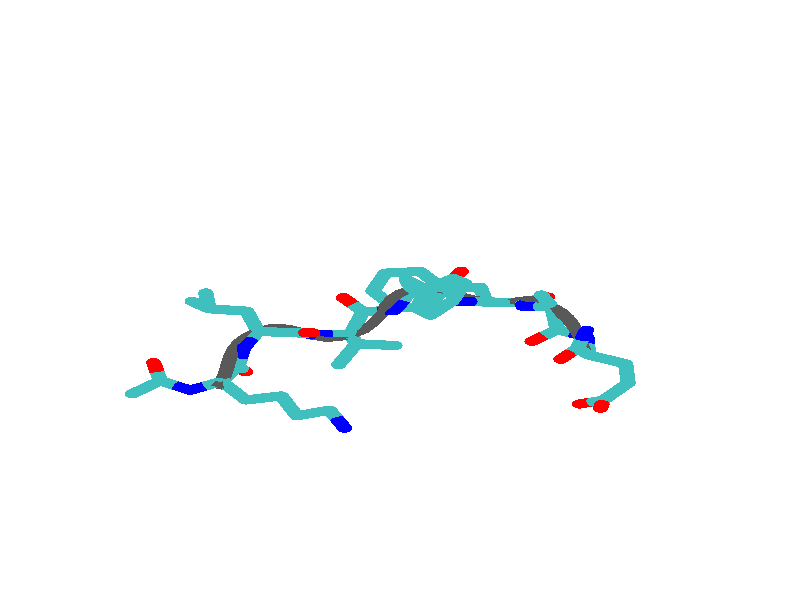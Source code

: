 // POV 3.x input script : extended.pov 
// try povray +W669 +H834 -Iextended.pov -Oextended.pov.tga +P +X +A +FT +C
#if (version < 3.5) 
#error "POV3DisplayDevice has been compiled for POV-Ray 3.5 or above.\nPlease upgrade POV-Ray or recompile VMD."
#end 
#declare VMD_clip_on=array[3] {0, 0, 0};
#declare VMD_clip=array[3];
#declare VMD_scaledclip=array[3];
#declare VMD_line_width=0.0020;
#macro VMDC ( C1 )
  texture { pigment { rgbt C1 }}
#end
#macro VMD_point (P1, R1, C1)
  #local T = texture { finish { ambient 1.0 diffuse 0.0 phong 0.0 specular 0.0 } pigment { C1 } }
  #if(VMD_clip_on[2])
  intersection {
    sphere {P1, R1 texture {T} #if(VMD_clip_on[1]) clipped_by {VMD_clip[1]} #end no_shadow}
    VMD_clip[2]
  }
  #else
  sphere {P1, R1 texture {T} #if(VMD_clip_on[1]) clipped_by {VMD_clip[1]} #end no_shadow}
  #end
#end
#macro VMD_line (P1, P2, C1)
  #local T = texture { finish { ambient 1.0 diffuse 0.0 phong 0.0 specular 0.0 } pigment { C1 } }
  #if(VMD_clip_on[2])
  intersection {
    cylinder {P1, P2, VMD_line_width texture {T} #if(VMD_clip_on[1]) clipped_by {VMD_clip[1]} #end no_shadow}
    VMD_clip[2]
  }
  #else
  cylinder {P1, P2, VMD_line_width texture {T} #if(VMD_clip_on[1]) clipped_by {VMD_clip[1]} #end no_shadow}
  #end
#end
#macro VMD_sphere (P1, R1, C1)
  #local T = texture { pigment { C1 } }
  #if(VMD_clip_on[2])
  intersection {
    sphere {P1, R1 texture {T} #if(VMD_clip_on[1]) clipped_by {VMD_clip[1]} #end no_shadow}
    VMD_clip[2]
  }
  #else
  sphere {P1, R1 texture {T} #if(VMD_clip_on[1]) clipped_by {VMD_clip[1]} #end no_shadow}
  #end
#end
#macro VMD_cylinder (P1, P2, R1, C1, O1)
  #local T = texture { pigment { C1 } }
  #if(VMD_clip_on[2])
  intersection {
    cylinder {P1, P2, R1 #if(O1) open #end texture {T} #if(VMD_clip_on[1]) clipped_by {VMD_clip[1]} #end no_shadow}
    VMD_clip[2]
  }
  #else
  cylinder {P1, P2, R1 #if(O1) open #end texture {T} #if(VMD_clip_on[1]) clipped_by {VMD_clip[1]} #end no_shadow}
  #end
#end
#macro VMD_cone (P1, P2, R1, C1)
  #local T = texture { pigment { C1 } }
  #if(VMD_clip_on[2])
  intersection {
    cone {P1, R1, P2, VMD_line_width texture {T} #if(VMD_clip_on[1]) clipped_by {VMD_clip[1]} #end no_shadow}
    VMD_clip[2]
  }
  #else
  cone {P1, R1, P2, VMD_line_width texture {T} #if(VMD_clip_on[1]) clipped_by {VMD_clip[1]} #end no_shadow}
  #end
#end
#macro VMD_triangle (P1, P2, P3, N1, N2, N3, C1)
  #local T = texture { pigment { C1 } }
  smooth_triangle {P1, N1, P2, N2, P3, N3 texture {T} #if(VMD_clip_on[1]) clipped_by {VMD_clip[1]} #end no_shadow}
#end
#macro VMD_tricolor (P1, P2, P3, N1, N2, N3, C1, C2, C3)
  #local NX = P2-P1;
  #local NY = P3-P1;
  #local NZ = vcross(NX, NY);
  #local T = texture { pigment {
    average pigment_map {
      [1 gradient x color_map {[0 rgb 0] [1 C2*3]}]
      [1 gradient y color_map {[0 rgb 0] [1 C3*3]}]
      [1 gradient z color_map {[0 rgb 0] [1 C1*3]}]
    }
    matrix <1.01,0,1,0,1.01,1,0,0,1,-.002,-.002,-1>
    matrix <NX.x,NX.y,NX.z,NY.x,NY.y,NY.z,NZ.x,NZ.y,NZ.z,P1.x,P1.y,P1.z>
  } }
  smooth_triangle {P1, N1, P2, N2, P3, N3 texture {T} #if(VMD_clip_on[1]) clipped_by {VMD_clip[1]} #end no_shadow}
#end
camera {
  orthographic
  location <0.0000, 0.0000, -2.0000>
  look_at <-0.0000, -0.0000, 2.0000>
  up <0.0000, 3.0000, 0.0000>
  right <2.4065, 0.0000, 0.0000>
}
light_source { 
  <-0.1000, 0.1000, -1.0000> 
  color rgb<1.000, 1.000, 1.000> 
  parallel 
  point_at <0.0, 0.0, 0.0> 
}
light_source { 
  <1.0000, 2.0000, -0.5000> 
  color rgb<1.000, 1.000, 1.000> 
  parallel 
  point_at <0.0, 0.0, 0.0> 
}
background {
  color rgb<1.000, 1.000, 1.000>
}
#default { texture {
 finish { ambient 0.000 diffuse 0.650 phong 0.1 phong_size 40.000 specular 0.500 }
} }
#declare VMD_line_width=0.0020;
// MoleculeID: 1 ReprID: 0 Beginning CPK
// MoleculeID: 1 ReprID: 0 Beginning VDW
VMD_sphere(<-0.8050,-0.4691,0.7726>,0.0230,rgbt<0.250,0.750,0.750,0.000>)
VMD_sphere(<-0.7211,-0.4039,0.7362>,0.0230,rgbt<0.250,0.750,0.750,0.000>)
VMD_sphere(<-0.7412,-0.3125,0.7259>,0.0230,rgbt<1.000,0.000,0.000,0.000>)
VMD_sphere(<-0.6311,-0.4511,0.7154>,0.0230,rgbt<0.000,0.000,1.000,0.000>)
VMD_sphere(<-0.5372,-0.4070,0.6852>,0.0230,rgbt<0.250,0.750,0.750,0.000>)
VMD_sphere(<-0.4636,-0.4998,0.6819>,0.0230,rgbt<0.250,0.750,0.750,0.000>)
VMD_sphere(<-0.3573,-0.4795,0.6293>,0.0230,rgbt<0.250,0.750,0.750,0.000>)
VMD_sphere(<-0.3102,-0.5790,0.5885>,0.0230,rgbt<0.250,0.750,0.750,0.000>)
VMD_sphere(<-0.2117,-0.5506,0.5401>,0.0230,rgbt<0.250,0.750,0.750,0.000>)
VMD_sphere(<-0.1663,-0.6410,0.4847>,0.0230,rgbt<0.000,0.000,1.000,0.000>)
VMD_sphere(<-0.4877,-0.3324,0.7646>,0.0230,rgbt<0.250,0.750,0.750,0.000>)
VMD_sphere(<-0.4648,-0.3585,0.8501>,0.0230,rgbt<1.000,0.000,0.000,0.000>)
VMD_sphere(<-0.4699,-0.2387,0.7291>,0.0230,rgbt<0.000,0.000,1.000,0.000>)
VMD_sphere(<-0.4270,-0.1573,0.7857>,0.0230,rgbt<0.250,0.750,0.750,0.000>)
VMD_sphere(<-0.4611,-0.0558,0.7347>,0.0230,rgbt<0.250,0.750,0.750,0.000>)
VMD_sphere(<-0.5744,-0.0439,0.7559>,0.0230,rgbt<0.250,0.750,0.750,0.000>)
VMD_sphere(<-0.6252,-0.0067,0.6578>,0.0230,rgbt<0.250,0.750,0.750,0.000>)
VMD_sphere(<-0.5840,0.0353,0.8430>,0.0230,rgbt<0.250,0.750,0.750,0.000>)
VMD_sphere(<-0.3103,-0.1639,0.7801>,0.0230,rgbt<0.250,0.750,0.750,0.000>)
VMD_sphere(<-0.2628,-0.1640,0.7002>,0.0230,rgbt<1.000,0.000,0.000,0.000>)
VMD_sphere(<-0.2587,-0.1739,0.8675>,0.0230,rgbt<0.000,0.000,1.000,0.000>)
VMD_sphere(<-0.1497,-0.1726,0.8828>,0.0230,rgbt<0.250,0.750,0.750,0.000>)
VMD_sphere(<-0.1307,-0.2184,0.9921>,0.0230,rgbt<0.250,0.750,0.750,0.000>)
VMD_sphere(<-0.0151,-0.2278,1.0101>,0.0230,rgbt<0.250,0.750,0.750,0.000>)
VMD_sphere(<-0.1849,-0.3232,1.0135>,0.0230,rgbt<0.250,0.750,0.750,0.000>)
VMD_sphere(<-0.1113,-0.0589,0.8720>,0.0230,rgbt<0.250,0.750,0.750,0.000>)
VMD_sphere(<-0.1703,0.0119,0.8885>,0.0230,rgbt<1.000,0.000,0.000,0.000>)
VMD_sphere(<-0.0154,-0.0509,0.8425>,0.0230,rgbt<0.000,0.000,1.000,0.000>)
VMD_sphere(<0.0361,0.0511,0.8291>,0.0230,rgbt<0.250,0.750,0.750,0.000>)
VMD_sphere(<0.0186,0.1015,0.7238>,0.0230,rgbt<0.250,0.750,0.750,0.000>)
VMD_sphere(<0.0764,0.0540,0.6373>,0.0230,rgbt<0.250,0.750,0.750,0.000>)
VMD_sphere(<0.0520,-0.0433,0.5970>,0.0230,rgbt<0.250,0.750,0.750,0.000>)
VMD_sphere(<0.1593,0.1072,0.5948>,0.0230,rgbt<0.250,0.750,0.750,0.000>)
VMD_sphere(<0.0922,-0.0756,0.5030>,0.0230,rgbt<0.250,0.750,0.750,0.000>)
VMD_sphere(<0.1946,0.0846,0.4972>,0.0230,rgbt<0.250,0.750,0.750,0.000>)
VMD_sphere(<0.1562,-0.0071,0.4482>,0.0230,rgbt<0.250,0.750,0.750,0.000>)
VMD_sphere(<0.1368,0.0679,0.8778>,0.0230,rgbt<0.250,0.750,0.750,0.000>)
VMD_sphere(<0.1844,0.1438,0.8670>,0.0230,rgbt<1.000,0.000,0.000,0.000>)
VMD_sphere(<0.1763,-0.0066,0.9304>,0.0230,rgbt<0.000,0.000,1.000,0.000>)
VMD_sphere(<0.2594,-0.0100,1.0043>,0.0230,rgbt<0.250,0.750,0.750,0.000>)
VMD_sphere(<0.2410,0.0645,1.0925>,0.0230,rgbt<0.250,0.750,0.750,0.000>)
VMD_sphere(<0.1293,0.0572,1.1320>,0.0230,rgbt<0.250,0.750,0.750,0.000>)
VMD_sphere(<0.0612,0.1425,1.1193>,0.0230,rgbt<0.250,0.750,0.750,0.000>)
VMD_sphere(<0.0881,-0.0379,1.1760>,0.0230,rgbt<0.250,0.750,0.750,0.000>)
VMD_sphere(<-0.0442,0.1342,1.1450>,0.0230,rgbt<0.250,0.750,0.750,0.000>)
VMD_sphere(<-0.0159,-0.0381,1.2029>,0.0230,rgbt<0.250,0.750,0.750,0.000>)
VMD_sphere(<-0.0818,0.0450,1.1896>,0.0230,rgbt<0.250,0.750,0.750,0.000>)
VMD_sphere(<0.3665,-0.0121,0.9538>,0.0230,rgbt<0.250,0.750,0.750,0.000>)
VMD_sphere(<0.4444,0.0148,0.9959>,0.0230,rgbt<1.000,0.000,0.000,0.000>)
VMD_sphere(<0.3708,-0.0324,0.8537>,0.0230,rgbt<0.000,0.000,1.000,0.000>)
VMD_sphere(<0.4560,-0.0333,0.7829>,0.0230,rgbt<0.250,0.750,0.750,0.000>)
VMD_sphere(<0.4252,0.0250,0.6864>,0.0230,rgbt<0.250,0.750,0.750,0.000>)
VMD_sphere(<0.4729,-0.1480,0.7485>,0.0230,rgbt<0.250,0.750,0.750,0.000>)
VMD_sphere(<0.3973,-0.2063,0.7595>,0.0230,rgbt<1.000,0.000,0.000,0.000>)
VMD_sphere(<0.5621,-0.1842,0.7145>,0.0230,rgbt<0.000,0.000,1.000,0.000>)
VMD_sphere(<0.5673,-0.2744,0.6436>,0.0230,rgbt<0.250,0.750,0.750,0.000>)
VMD_sphere(<0.6789,-0.3194,0.6404>,0.0230,rgbt<0.250,0.750,0.750,0.000>)
VMD_sphere(<0.6863,-0.4150,0.7103>,0.0230,rgbt<0.250,0.750,0.750,0.000>)
VMD_sphere(<0.6119,-0.5010,0.6916>,0.0230,rgbt<0.250,0.750,0.750,0.000>)
VMD_sphere(<0.5403,-0.5200,0.7523>,0.0230,rgbt<1.000,0.000,0.000,0.000>)
VMD_sphere(<0.6029,-0.5409,0.6049>,0.0230,rgbt<1.000,0.000,0.000,0.000>)
VMD_sphere(<0.5335,-0.2412,0.5339>,0.0230,rgbt<0.250,0.750,0.750,0.000>)
VMD_sphere(<0.4841,-0.2960,0.4740>,0.0230,rgbt<1.000,0.000,0.000,0.000>)
VMD_sphere(<0.5614,-0.1513,0.4979>,0.0230,rgbt<0.000,0.000,1.000,0.000>)
VMD_cylinder(<-0.80498087,-0.46908212,0.77261037>,<-0.76305133,-0.43647474,0.75439698>0.0230,rgbt<0.250,0.750,0.750,0.000>,1)
VMD_cylinder(<-0.72112185,-0.40386739,0.73618364>,<-0.67612290,-0.42747673,0.72578156>0.0230,rgbt<0.250,0.750,0.750,0.000>,1)
VMD_cylinder(<-0.72112185,-0.40386739,0.73618364>,<-0.73116839,-0.35815936,0.73105288>0.0230,rgbt<0.250,0.750,0.750,0.000>,1)
VMD_cylinder(<-0.72112185,-0.40386739,0.73618364>,<-0.76305133,-0.43647474,0.75439698>0.0230,rgbt<0.250,0.750,0.750,0.000>,1)
VMD_cylinder(<-0.74121499,-0.31245133,0.72592223>,<-0.73116839,-0.35815936,0.73105288>0.0230,rgbt<1.000,0.000,0.000,0.000>,1)
VMD_cylinder(<-0.63112396,-0.45108607,0.71537948>,<-0.58418262,-0.42904970,0.70028287>0.0230,rgbt<0.000,0.000,1.000,0.000>,1)
VMD_cylinder(<-0.63112396,-0.45108607,0.71537948>,<-0.67612290,-0.42747673,0.72578156>0.0230,rgbt<0.000,0.000,1.000,0.000>,1)
VMD_cylinder(<-0.53724134,-0.40701330,0.68518633>,<-0.58418262,-0.42904970,0.70028287>0.0230,rgbt<0.250,0.750,0.750,0.000>,1)
VMD_cylinder(<-0.53724134,-0.40701330,0.68518633>,<-0.51246798,-0.36970085,0.72487170>0.0230,rgbt<0.250,0.750,0.750,0.000>,1)
VMD_cylinder(<-0.53724134,-0.40701330,0.68518633>,<-0.50042498,-0.45341638,0.68353784>0.0230,rgbt<0.250,0.750,0.750,0.000>,1)
VMD_cylinder(<-0.46360865,-0.49981943,0.68188936>,<-0.41042984,-0.48965162,0.65560532>0.0230,rgbt<0.250,0.750,0.750,0.000>,1)
VMD_cylinder(<-0.46360865,-0.49981943,0.68188936>,<-0.50042498,-0.45341638,0.68353784>0.0230,rgbt<0.250,0.750,0.750,0.000>,1)
VMD_cylinder(<-0.35725102,-0.47948384,0.62932122>,<-0.41042984,-0.48965162,0.65560532>0.0230,rgbt<0.250,0.750,0.750,0.000>,1)
VMD_cylinder(<-0.35725102,-0.47948384,0.62932122>,<-0.33372715,-0.52922159,0.60893464>0.0230,rgbt<0.250,0.750,0.750,0.000>,1)
VMD_cylinder(<-0.31020325,-0.57895929,0.58854806>,<-0.26094609,-0.56480289,0.56434399>0.0230,rgbt<0.250,0.750,0.750,0.000>,1)
VMD_cylinder(<-0.31020325,-0.57895929,0.58854806>,<-0.33372715,-0.52922159,0.60893464>0.0230,rgbt<0.250,0.750,0.750,0.000>,1)
VMD_cylinder(<-0.21168892,-0.55064654,0.54013991>,<-0.18899229,-0.59583324,0.51243818>0.0230,rgbt<0.250,0.750,0.750,0.000>,1)
VMD_cylinder(<-0.21168892,-0.55064654,0.54013991>,<-0.26094609,-0.56480289,0.56434399>0.0230,rgbt<0.250,0.750,0.750,0.000>,1)
VMD_cylinder(<-0.16629566,-0.64101988,0.48473641>,<-0.18899229,-0.59583324,0.51243818>0.0230,rgbt<0.000,0.000,1.000,0.000>,1)
VMD_cylinder(<-0.48769456,-0.33238834,0.76455700>,<-0.51246798,-0.36970085,0.72487170>0.0230,rgbt<0.250,0.750,0.750,0.000>,1)
VMD_cylinder(<-0.48769456,-0.33238834,0.76455700>,<-0.47878990,-0.28556311,0.74681270>0.0230,rgbt<0.250,0.750,0.750,0.000>,1)
VMD_cylinder(<-0.48769456,-0.33238834,0.76455700>,<-0.47627059,-0.34545901,0.80733979>0.0230,rgbt<0.250,0.750,0.750,0.000>,1)
VMD_cylinder(<-0.46484661,-0.35852972,0.85012257>,<-0.47627059,-0.34545901,0.80733979>0.0230,rgbt<1.000,0.000,0.000,0.000>,1)
VMD_cylinder(<-0.46988526,-0.23873791,0.72906840>,<-0.47878990,-0.28556311,0.74681270>0.0230,rgbt<0.000,0.000,1.000,0.000>,1)
VMD_cylinder(<-0.46988526,-0.23873791,0.72906840>,<-0.44844884,-0.19803628,0.75737822>0.0230,rgbt<0.000,0.000,1.000,0.000>,1)
VMD_cylinder(<-0.42701244,-0.15733470,0.78568804>,<-0.44844884,-0.19803628,0.75737822>0.0230,rgbt<0.250,0.750,0.750,0.000>,1)
VMD_cylinder(<-0.42701244,-0.15733470,0.78568804>,<-0.44407362,-0.10656662,0.76017588>0.0230,rgbt<0.250,0.750,0.750,0.000>,1)
VMD_cylinder(<-0.42701244,-0.15733470,0.78568804>,<-0.36864465,-0.16061670,0.78287983>0.0230,rgbt<0.250,0.750,0.750,0.000>,1)
VMD_cylinder(<-0.46113479,-0.05579860,0.73466367>,<-0.51774663,-0.04983336,0.74525970>0.0230,rgbt<0.250,0.750,0.750,0.000>,1)
VMD_cylinder(<-0.46113479,-0.05579860,0.73466367>,<-0.44407362,-0.10656662,0.76017588>0.0230,rgbt<0.250,0.750,0.750,0.000>,1)
VMD_cylinder(<-0.57435840,-0.04386806,0.75585574>,<-0.57917422,-0.00427049,0.79940355>0.0230,rgbt<0.250,0.750,0.750,0.000>,1)
VMD_cylinder(<-0.57435840,-0.04386806,0.75585574>,<-0.51774663,-0.04983336,0.74525970>0.0230,rgbt<0.250,0.750,0.750,0.000>,1)
VMD_cylinder(<-0.57435840,-0.04386806,0.75585574>,<-0.59977716,-0.02527525,0.70680493>0.0230,rgbt<0.250,0.750,0.750,0.000>,1)
VMD_cylinder(<-0.62519592,-0.00668243,0.65775400>,<-0.59977716,-0.02527525,0.70680493>0.0230,rgbt<0.250,0.750,0.750,0.000>,1)
VMD_cylinder(<-0.58398998,0.03532706,0.84295136>,<-0.57917422,-0.00427049,0.79940355>0.0230,rgbt<0.250,0.750,0.750,0.000>,1)
VMD_cylinder(<-0.31027684,-0.16389871,0.78007168>,<-0.28654355,-0.16392760,0.74011105>0.0230,rgbt<0.250,0.750,0.750,0.000>,1)
VMD_cylinder(<-0.31027684,-0.16389871,0.78007168>,<-0.36864465,-0.16061670,0.78287983>0.0230,rgbt<0.250,0.750,0.750,0.000>,1)
VMD_cylinder(<-0.31027684,-0.16389871,0.78007168>,<-0.28448194,-0.16888544,0.82376403>0.0230,rgbt<0.250,0.750,0.750,0.000>,1)
VMD_cylinder(<-0.26281020,-0.16395645,0.70015049>,<-0.28654355,-0.16392760,0.74011105>0.0230,rgbt<1.000,0.000,0.000,0.000>,1)
VMD_cylinder(<-0.25868705,-0.17387222,0.86745644>,<-0.28448194,-0.16888544,0.82376403>0.0230,rgbt<0.000,0.000,1.000,0.000>,1)
VMD_cylinder(<-0.25868705,-0.17387222,0.86745644>,<-0.20420329,-0.17323135,0.87513262>0.0230,rgbt<0.000,0.000,1.000,0.000>,1)
VMD_cylinder(<-0.14971957,-0.17259054,0.88280886>,<-0.14022596,-0.19550405,0.93743050>0.0230,rgbt<0.250,0.750,0.750,0.000>,1)
VMD_cylinder(<-0.14971957,-0.17259054,0.88280886>,<-0.13050853,-0.11573117,0.87742454>0.0230,rgbt<0.250,0.750,0.750,0.000>,1)
VMD_cylinder(<-0.14971957,-0.17259054,0.88280886>,<-0.20420329,-0.17323135,0.87513262>0.0230,rgbt<0.250,0.750,0.750,0.000>,1)
VMD_cylinder(<-0.13073234,-0.21841756,0.99205214>,<-0.14022596,-0.19550405,0.93743050>0.0230,rgbt<0.250,0.750,0.750,0.000>,1)
VMD_cylinder(<-0.13073234,-0.21841756,0.99205214>,<-0.15779829,-0.27083263,1.00275958>0.0230,rgbt<0.250,0.750,0.750,0.000>,1)
VMD_cylinder(<-0.13073234,-0.21841756,0.99205214>,<-0.07291268,-0.22309385,1.00107276>0.0230,rgbt<0.250,0.750,0.750,0.000>,1)
VMD_cylinder(<-0.01509297,-0.22777008,1.01009333>,<-0.07291268,-0.22309385,1.00107276>0.0230,rgbt<0.250,0.750,0.750,0.000>,1)
VMD_cylinder(<-0.18486424,-0.32324770,1.01346707>,<-0.15779829,-0.27083263,1.00275958>0.0230,rgbt<0.250,0.750,0.750,0.000>,1)
VMD_cylinder(<-0.11129748,-0.05887179,0.87204021>,<-0.13050853,-0.11573117,0.87742454>0.0230,rgbt<0.250,0.750,0.750,0.000>,1)
VMD_cylinder(<-0.11129748,-0.05887179,0.87204021>,<-0.14080073,-0.02348169,0.88029385>0.0230,rgbt<0.250,0.750,0.750,0.000>,1)
VMD_cylinder(<-0.11129748,-0.05887179,0.87204021>,<-0.06335772,-0.05488780,0.85728818>0.0230,rgbt<0.250,0.750,0.750,0.000>,1)
VMD_cylinder(<-0.17030400,0.01190836,0.88854754>,<-0.14080073,-0.02348169,0.88029385>0.0230,rgbt<1.000,0.000,0.000,0.000>,1)
VMD_cylinder(<-0.01541796,-0.05090379,0.84253615>,<-0.06335772,-0.05488780,0.85728818>0.0230,rgbt<0.000,0.000,1.000,0.000>,1)
VMD_cylinder(<-0.01541796,-0.05090379,0.84253615>,<0.01031704,0.00007896,0.83581585>0.0230,rgbt<0.000,0.000,1.000,0.000>,1)
VMD_cylinder(<0.03605203,0.05106172,0.82909554>,<0.02733327,0.07628947,0.77644980>0.0230,rgbt<0.250,0.750,0.750,0.000>,1)
VMD_cylinder(<0.03605203,0.05106172,0.82909554>,<0.01031704,0.00007896,0.83581585>0.0230,rgbt<0.250,0.750,0.750,0.000>,1)
VMD_cylinder(<0.03605203,0.05106172,0.82909554>,<0.08644642,0.05949854,0.85345125>0.0230,rgbt<0.250,0.750,0.750,0.000>,1)
VMD_cylinder(<0.01861451,0.10151724,0.72380406>,<0.04751212,0.07776810,0.68055278>0.0230,rgbt<0.250,0.750,0.750,0.000>,1)
VMD_cylinder(<0.01861451,0.10151724,0.72380406>,<0.02733327,0.07628947,0.77644980>0.0230,rgbt<0.250,0.750,0.750,0.000>,1)
VMD_cylinder(<0.07640978,0.05401904,0.63730156>,<0.06422199,0.00535154,0.61715305>0.0230,rgbt<0.250,0.750,0.750,0.000>,1)
VMD_cylinder(<0.07640978,0.05401904,0.63730156>,<0.04751212,0.07776810,0.68055278>0.0230,rgbt<0.250,0.750,0.750,0.000>,1)
VMD_cylinder(<0.07640978,0.05401904,0.63730156>,<0.11785468,0.08062278,0.61603153>0.0230,rgbt<0.250,0.750,0.750,0.000>,1)
VMD_cylinder(<0.05203419,-0.04331595,0.59700459>,<0.06422199,0.00535154,0.61715305>0.0230,rgbt<0.250,0.750,0.750,0.000>,1)
VMD_cylinder(<0.05203419,-0.04331595,0.59700459>,<0.07209805,-0.05944040,0.55000019>0.0230,rgbt<0.250,0.750,0.750,0.000>,1)
VMD_cylinder(<0.15929955,0.10722648,0.59476149>,<0.11785468,0.08062278,0.61603153>0.0230,rgbt<0.250,0.750,0.750,0.000>,1)
VMD_cylinder(<0.15929955,0.10722648,0.59476149>,<0.17696095,0.09590000,0.54598427>0.0230,rgbt<0.250,0.750,0.750,0.000>,1)
VMD_cylinder(<0.09216184,-0.07556491,0.50299579>,<0.12415980,-0.04132625,0.47559392>0.0230,rgbt<0.250,0.750,0.750,0.000>,1)
VMD_cylinder(<0.09216184,-0.07556491,0.50299579>,<0.07209805,-0.05944040,0.55000019>0.0230,rgbt<0.250,0.750,0.750,0.000>,1)
VMD_cylinder(<0.19462232,0.08457345,0.49720705>,<0.17539002,0.03874291,0.47269955>0.0230,rgbt<0.250,0.750,0.750,0.000>,1)
VMD_cylinder(<0.19462232,0.08457345,0.49720705>,<0.17696095,0.09590000,0.54598427>0.0230,rgbt<0.250,0.750,0.750,0.000>,1)
VMD_cylinder(<0.15615775,-0.00708758,0.44819209>,<0.12415980,-0.04132625,0.47559392>0.0230,rgbt<0.250,0.750,0.750,0.000>,1)
VMD_cylinder(<0.15615775,-0.00708758,0.44819209>,<0.17539002,0.03874291,0.47269955>0.0230,rgbt<0.250,0.750,0.750,0.000>,1)
VMD_cylinder(<0.13684081,0.06793537,0.87780690>,<0.15657009,0.03066702,0.90411323>0.0230,rgbt<0.250,0.750,0.750,0.000>,1)
VMD_cylinder(<0.13684081,0.06793537,0.87780690>,<0.16064362,0.10585785,0.87239391>0.0230,rgbt<0.250,0.750,0.750,0.000>,1)
VMD_cylinder(<0.13684081,0.06793537,0.87780690>,<0.08644642,0.05949854,0.85345125>0.0230,rgbt<0.250,0.750,0.750,0.000>,1)
VMD_cylinder(<0.18444641,0.14378035,0.86698085>,<0.16064362,0.10585785,0.87239391>0.0230,rgbt<1.000,0.000,0.000,0.000>,1)
VMD_cylinder(<0.17629941,-0.00660134,0.93041956>,<0.15657009,0.03066702,0.90411323>0.0230,rgbt<0.000,0.000,1.000,0.000>,1)
VMD_cylinder(<0.17629941,-0.00660134,0.93041956>,<0.21784906,-0.00828610,0.96734327>0.0230,rgbt<0.000,0.000,1.000,0.000>,1)
VMD_cylinder(<0.25939873,-0.00997087,1.00426698>,<0.21784906,-0.00828610,0.96734327>0.0230,rgbt<0.250,0.750,0.750,0.000>,1)
VMD_cylinder(<0.25939873,-0.00997087,1.00426698>,<0.31294808,-0.01104553,0.97901392>0.0230,rgbt<0.250,0.750,0.750,0.000>,1)
VMD_cylinder(<0.25939873,-0.00997087,1.00426698>,<0.25020471,0.02724307,1.04837596>0.0230,rgbt<0.250,0.750,0.750,0.000>,1)
VMD_cylinder(<0.24101067,0.06445701,1.09248495>,<0.25020471,0.02724307,1.04837596>0.0230,rgbt<0.250,0.750,0.750,0.000>,1)
VMD_cylinder(<0.24101067,0.06445701,1.09248495>,<0.18515699,0.06081574,1.11224818>0.0230,rgbt<0.250,0.750,0.750,0.000>,1)
VMD_cylinder(<0.12930329,0.05717447,1.13201129>,<0.10870153,0.00962037,1.15400469>0.0230,rgbt<0.250,0.750,0.750,0.000>,1)
VMD_cylinder(<0.12930329,0.05717447,1.13201129>,<0.09523921,0.09984289,1.12563336>0.0230,rgbt<0.250,0.750,0.750,0.000>,1)
VMD_cylinder(<0.12930329,0.05717447,1.13201129>,<0.18515699,0.06081574,1.11224818>0.0230,rgbt<0.250,0.750,0.750,0.000>,1)
VMD_cylinder(<0.06117514,0.14251131,1.11925542>,<0.09523921,0.09984289,1.12563336>0.0230,rgbt<0.250,0.750,0.750,0.000>,1)
VMD_cylinder(<0.06117514,0.14251131,1.11925542>,<0.00849063,0.13834330,1.13213611>0.0230,rgbt<0.250,0.750,0.750,0.000>,1)
VMD_cylinder(<0.08809981,-0.03793364,1.17599809>,<0.03607808,-0.03799395,1.18946838>0.0230,rgbt<0.250,0.750,0.750,0.000>,1)
VMD_cylinder(<0.08809981,-0.03793364,1.17599809>,<0.10870153,0.00962037,1.15400469>0.0230,rgbt<0.250,0.750,0.750,0.000>,1)
VMD_cylinder(<-0.04419389,0.13417532,1.14501667>,<-0.06301108,0.08958699,1.16730559>0.0230,rgbt<0.250,0.750,0.750,0.000>,1)
VMD_cylinder(<-0.04419389,0.13417532,1.14501667>,<0.00849063,0.13834330,1.13213611>0.0230,rgbt<0.250,0.750,0.750,0.000>,1)
VMD_cylinder(<-0.01594363,-0.03805418,1.20293856>,<0.03607808,-0.03799395,1.18946838>0.0230,rgbt<0.250,0.750,0.750,0.000>,1)
VMD_cylinder(<-0.01594363,-0.03805418,1.20293856>,<-0.04888595,0.00347225,1.19626653>0.0230,rgbt<0.250,0.750,0.750,0.000>,1)
VMD_cylinder(<-0.08182827,0.04499869,1.18959439>,<-0.04888595,0.00347225,1.19626653>0.0230,rgbt<0.250,0.750,0.750,0.000>,1)
VMD_cylinder(<-0.08182827,0.04499869,1.18959439>,<-0.06301108,0.08958699,1.16730559>0.0230,rgbt<0.250,0.750,0.750,0.000>,1)
VMD_cylinder(<0.36649737,-0.01212026,0.95376080>,<0.36863327,-0.02226678,0.90373147>0.0230,rgbt<0.250,0.750,0.750,0.000>,1)
VMD_cylinder(<0.36649737,-0.01212026,0.95376080>,<0.31294808,-0.01104553,0.97901392>0.0230,rgbt<0.250,0.750,0.750,0.000>,1)
VMD_cylinder(<0.36649737,-0.01212026,0.95376080>,<0.40542465,0.00135908,0.97484517>0.0230,rgbt<0.250,0.750,0.750,0.000>,1)
VMD_cylinder(<0.44435191,0.01483835,0.99592954>,<0.40542465,0.00135908,0.97484517>0.0230,rgbt<1.000,0.000,0.000,0.000>,1)
VMD_cylinder(<0.37076911,-0.03241334,0.85370207>,<0.41338640,-0.03284391,0.81827670>0.0230,rgbt<0.000,0.000,1.000,0.000>,1)
VMD_cylinder(<0.37076911,-0.03241334,0.85370207>,<0.36863327,-0.02226678,0.90373147>0.0230,rgbt<0.000,0.000,1.000,0.000>,1)
VMD_cylinder(<0.45600376,-0.03327444,0.78285134>,<0.46446830,-0.09064756,0.76569426>0.0230,rgbt<0.250,0.750,0.750,0.000>,1)
VMD_cylinder(<0.45600376,-0.03327444,0.78285134>,<0.41338640,-0.03284391,0.81827670>0.0230,rgbt<0.250,0.750,0.750,0.000>,1)
VMD_cylinder(<0.45600376,-0.03327444,0.78285134>,<0.44059002,-0.00415897,0.73460853>0.0230,rgbt<0.250,0.750,0.750,0.000>,1)
VMD_cylinder(<0.42517635,0.02495654,0.68636578>,<0.44059002,-0.00415897,0.73460853>0.0230,rgbt<0.250,0.750,0.750,0.000>,1)
VMD_cylinder(<0.47293290,-0.14802063,0.74853724>,<0.43511829,-0.17717074,0.75401151>0.0230,rgbt<0.250,0.750,0.750,0.000>,1)
VMD_cylinder(<0.47293290,-0.14802063,0.74853724>,<0.51750135,-0.16609783,0.73152637>0.0230,rgbt<0.250,0.750,0.750,0.000>,1)
VMD_cylinder(<0.47293290,-0.14802063,0.74853724>,<0.46446830,-0.09064756,0.76569426>0.0230,rgbt<0.250,0.750,0.750,0.000>,1)
VMD_cylinder(<0.39730370,-0.20632087,0.75948578>,<0.43511829,-0.17717074,0.75401151>0.0230,rgbt<1.000,0.000,0.000,0.000>,1)
VMD_cylinder(<0.56206983,-0.18417507,0.71451545>,<0.56468433,-0.22930789,0.67905915>0.0230,rgbt<0.000,0.000,1.000,0.000>,1)
VMD_cylinder(<0.56206983,-0.18417507,0.71451545>,<0.51750135,-0.16609783,0.73152637>0.0230,rgbt<0.000,0.000,1.000,0.000>,1)
VMD_cylinder(<0.56729883,-0.27444077,0.64360285>,<0.62311763,-0.29690084,0.64198679>0.0230,rgbt<0.250,0.750,0.750,0.000>,1)
VMD_cylinder(<0.56729883,-0.27444077,0.64360285>,<0.56468433,-0.22930789,0.67905915>0.0230,rgbt<0.250,0.750,0.750,0.000>,1)
VMD_cylinder(<0.56729883,-0.27444077,0.64360285>,<0.55041558,-0.25782615,0.58875483>0.0230,rgbt<0.250,0.750,0.750,0.000>,1)
VMD_cylinder(<0.67893648,-0.31936088,0.64037067>,<0.68259543,-0.36717591,0.67535162>0.0230,rgbt<0.250,0.750,0.750,0.000>,1)
VMD_cylinder(<0.67893648,-0.31936088,0.64037067>,<0.62311763,-0.29690084,0.64198679>0.0230,rgbt<0.250,0.750,0.750,0.000>,1)
VMD_cylinder(<0.68625432,-0.41499084,0.71033257>,<0.68259543,-0.36717591,0.67535162>0.0230,rgbt<0.250,0.750,0.750,0.000>,1)
VMD_cylinder(<0.68625432,-0.41499084,0.71033257>,<0.64905417,-0.45802030,0.70098656>0.0230,rgbt<0.250,0.750,0.750,0.000>,1)
VMD_cylinder(<0.61185402,-0.50104970,0.69164044>,<0.60736203,-0.52097350,0.64828831>0.0230,rgbt<0.250,0.750,0.750,0.000>,1)
VMD_cylinder(<0.61185402,-0.50104970,0.69164044>,<0.57606006,-0.51052088,0.72198474>0.0230,rgbt<0.250,0.750,0.750,0.000>,1)
VMD_cylinder(<0.61185402,-0.50104970,0.69164044>,<0.64905417,-0.45802030,0.70098656>0.0230,rgbt<0.250,0.750,0.750,0.000>,1)
VMD_cylinder(<0.54026622,-0.51999205,0.75232905>,<0.57606006,-0.51052088,0.72198474>0.0230,rgbt<1.000,0.000,0.000,0.000>,1)
VMD_cylinder(<0.60287017,-0.54089731,0.60493606>,<0.60736203,-0.52097350,0.64828831>0.0230,rgbt<1.000,0.000,0.000,0.000>,1)
VMD_cylinder(<0.53353238,-0.24121158,0.53390682>,<0.50881201,-0.26860958,0.50396472>0.0230,rgbt<0.250,0.750,0.750,0.000>,1)
VMD_cylinder(<0.53353238,-0.24121158,0.53390682>,<0.55041558,-0.25782615,0.58875483>0.0230,rgbt<0.250,0.750,0.750,0.000>,1)
VMD_cylinder(<0.53353238,-0.24121158,0.53390682>,<0.54744470,-0.19623372,0.51591551>0.0230,rgbt<0.250,0.750,0.750,0.000>,1)
VMD_cylinder(<0.48409164,-0.29600763,0.47402263>,<0.50881201,-0.26860958,0.50396472>0.0230,rgbt<1.000,0.000,0.000,0.000>,1)
VMD_cylinder(<0.56135702,-0.15125583,0.49792421>,<0.54744470,-0.19623372,0.51591551>0.0230,rgbt<0.000,0.000,1.000,0.000>,1)
#default { texture {
 finish { ambient 0.000 diffuse 0.650 phong 0.1 phong_size 40.000 specular 0.500 }
} }
mesh2 {
  vertex_vectors {
  342,
  <-558.1390,-400.7368,692.5139>,
  <-544.1208,-412.5339,706.4466>,
  <-523.2230,-418.8103,699.1190>,
  <-516.3436,-413.2898,677.8587>,
  <-530.3619,-401.4927,663.9261>,
  <-551.2596,-395.2162,671.2536>,
  <-559.3447,-403.4677,691.4147>,
  <-545.3264,-415.2647,705.3473>,
  <-524.4287,-421.5412,698.0197>,
  <-517.5493,-416.0206,676.7595>,
  <-531.5675,-404.2236,662.8268>,
  <-552.4652,-397.9471,670.1544>,
  <-562.2726,-410.0998,688.7451>,
  <-548.2544,-421.8968,702.6778>,
  <-527.3566,-428.1733,695.3502>,
  <-520.4772,-422.6527,674.0899>,
  <-534.4955,-410.8557,660.1573>,
  <-555.3932,-404.5792,667.4848>,
  <-565.8895,-418.2924,685.4474>,
  <-551.8712,-430.0894,699.3801>,
  <-530.9736,-436.3659,692.0525>,
  <-524.0941,-430.8453,670.7922>,
  <-538.1124,-419.0483,656.8595>,
  <-559.0100,-412.7718,664.1871>,
  <-569.1619,-425.7047,682.4637>,
  <-555.1437,-437.5017,696.3964>,
  <-534.2460,-443.7782,689.0688>,
  <-527.3665,-438.2576,667.8085>,
  <-541.3848,-426.4606,653.8759>,
  <-562.2825,-420.1841,661.2034>,
  <-529.2610,-442.5490,666.0812>,
  <-536.1405,-448.0696,687.3414>,
  <-557.0383,-441.7931,694.6690>,
  <-571.0565,-429.9961,680.7364>,
  <-564.1771,-424.4755,659.4761>,
  <-543.2793,-430.7519,652.1485>,
  <-528.7444,-441.3787,666.5522>,
  <-535.6238,-446.8992,687.8125>,
  <-556.5215,-440.6227,695.1401>,
  <-570.5398,-428.8257,681.2074>,
  <-563.6603,-423.3051,659.9472>,
  <-542.7626,-429.5816,652.6196>,
  <-524.7830,-432.4058,670.1641>,
  <-531.6625,-437.9264,691.4243>,
  <-552.5602,-431.6499,698.7520>,
  <-566.5784,-419.8529,684.8192>,
  <-559.6990,-414.3323,663.5590>,
  <-538.8013,-420.6088,656.2314>,
  <-515.7043,-411.6648,678.5287>,
  <-522.9034,-417.9978,699.4540>,
  <-544.4404,-413.3464,706.1116>,
  <-558.7783,-402.3618,691.8439>,
  <-551.5792,-396.0287,670.9186>,
  <-530.0422,-400.6802,664.2610>,
  <-506.1690,-382.3139,689.2778>,
  <-513.6671,-389.6822,709.7543>,
  <-535.8022,-387.1012,715.5145>,
  <-550.4391,-377.1519,700.7980>,
  <-542.9410,-369.7836,680.3215>,
  <-520.8059,-372.3646,674.5615>,
  <-499.8835,-350.6787,699.2964>,
  <-507.4470,-358.3497,719.6374>,
  <-529.7130,-356.3740,725.1262>,
  <-544.4153,-346.7274,710.2741>,
  <-536.8517,-339.0564,689.9332>,
  <-514.5858,-341.0321,684.4445>,
  <-494.5568,-317.8072,709.1127>,
  <-502.0562,-325.1809,729.5867>,
  <-524.1938,-322.6108,735.3420>,
  <-538.8320,-312.6670,720.6231>,
  <-531.3326,-305.2932,700.1490>,
  <-509.1950,-307.8633,694.3938>,
  <-488.1758,-284.8707,719.2496>,
  <-495.4466,-291.4184,740.0838>,
  <-517.1270,-287.1961,746.5593>,
  <-531.5366,-276.4262,732.2006>,
  <-524.2657,-269.8785,711.3664>,
  <-502.5854,-274.1007,704.8909>,
  <-478.8976,-253.0589,730.2563>,
  <-485.6553,-258.3135,751.6228>,
  <-506.3095,-251.5051,759.1627>,
  <-520.2060,-239.4420,745.3362>,
  <-513.4483,-234.1874,723.9698>,
  <-492.7941,-240.9959,716.4298>,
  <-464.9320,-223.4075,742.7684>,
  <-470.7458,-227.0409,764.7411>,
  <-489.5121,-216.9900,773.4937>,
  <-502.4647,-203.3057,760.2734>,
  <-496.6509,-199.6724,738.3007>,
  <-477.8846,-209.7233,729.5482>,
  <-444.2982,-196.6937,757.5096>,
  <-448.6862,-198.6458,780.0204>,
  <-464.6008,-185.2323,789.8492>,
  <-476.1275,-169.8668,777.1671>,
  <-471.7396,-167.9147,754.6562>,
  <-455.8250,-181.3281,744.8275>,
  <-414.8191,-173.7578,775.1332>,
  <-417.3464,-174.2051,798.0071>,
  <-429.5397,-157.7820,808.5620>,
  <-439.2058,-140.9116,796.2429>,
  <-436.6785,-140.4643,773.3690>,
  <-424.4852,-156.8874,762.8141>,
  <-384.9493,-162.5797,795.0999>,
  <-385.3244,-160.2494,817.9960>,
  <-390.8678,-139.9913,827.4130>,
  <-396.0360,-122.0634,813.9340>,
  <-395.6609,-124.3938,791.0378>,
  <-390.1175,-144.6519,781.6208>,
  <-359.3619,-162.7348,813.6754>,
  <-357.2496,-158.7986,836.2552>,
  <-355.3419,-137.2246,844.0477>,
  <-355.5464,-119.5867,829.2605>,
  <-357.6588,-123.5229,806.6806>,
  <-359.5665,-145.0969,798.8881>,
  <-332.6522,-170.5220,830.0096>,
  <-329.6606,-165.7601,852.3294>,
  <-323.4302,-144.5813,858.8444>,
  <-320.1913,-128.1645,843.0392>,
  <-323.1830,-132.9264,820.7195>,
  <-329.4134,-154.1051,814.2046>,
  <-302.8683,-183.5450,843.9496>,
  <-300.8178,-177.6991,866.1177>,
  <-293.8698,-156.5140,871.8380>,
  <-288.9723,-141.1750,855.3903>,
  <-291.0227,-147.0209,833.2222>,
  <-297.9707,-168.2059,827.5019>,
  <-269.1263,-197.7339,856.1167>,
  <-269.5135,-190.3488,877.9138>,
  <-264.8617,-168.3170,882.6848>,
  <-259.8228,-153.6703,865.6588>,
  <-259.4357,-161.0555,843.8617>,
  <-264.0874,-183.0873,839.0906>,
  <-230.3303,-207.6935,867.2661>,
  <-234.4342,-198.7821,888.0879>,
  <-234.7132,-175.9492,890.9830>,
  <-230.8883,-162.0277,873.0564>,
  <-226.7844,-170.9391,852.2346>,
  <-226.5054,-193.7720,849.3394>,
  <-186.3471,-207.4059,877.6161>,
  <-194.7518,-197.7599,896.7504>,
  <-201.2540,-175.6805,896.6080>,
  <-199.3517,-163.2470,877.3314>,
  <-190.9470,-172.8929,858.1971>,
  <-184.4447,-194.9723,858.3395>,
  <-137.8521,-191.9813,886.4096>,
  <-150.0477,-182.6046,903.5311>,
  <-161.9152,-163.2139,899.9304>,
  <-161.5870,-153.1998,879.2081>,
  <-149.3915,-162.5765,862.0866>,
  <-137.5240,-181.9672,865.6873>,
  <-94.0197,-162.3342,890.6530>,
  <-110.1660,-154.1575,904.8741>,
  <-126.9048,-140.6271,896.7170>,
  <-127.4974,-135.2734,874.3387>,
  <-111.3512,-143.4501,860.1175>,
  <-94.6123,-156.9805,868.2747>,
  <-65.0899,-126.8726,886.2015>,
  <-83.8611,-120.2546,897.7621>,
  <-102.7112,-113.6805,886.3054>,
  <-102.7900,-113.7245,863.2881>,
  <-84.0188,-120.3425,851.7275>,
  <-65.1687,-126.9166,863.1843>,
  <-46.8799,-90.9438,875.8086>,
  <-67.0243,-84.5373,884.9169>,
  <-85.5854,-82.4319,871.4688>,
  <-84.0022,-86.7329,848.9123>,
  <-63.8578,-93.1393,839.8040>,
  <-45.2967,-95.2448,853.2521>,
  <-34.3283,-56.9504,863.5236>,
  <-55.0866,-49.2205,869.7798>,
  <-72.1976,-48.4568,854.4033>,
  <-68.5501,-55.4231,832.7706>,
  <-47.7917,-63.1530,826.5145>,
  <-30.6808,-63.9167,841.8910>,
  <-23.8142,-26.3354,852.8099>,
  <-44.2182,-16.0516,855.5884>,
  <-58.5156,-13.8235,837.6880>,
  <-52.4090,-21.8793,817.0092>,
  <-32.0049,-32.1632,814.2307>,
  <-17.7076,-34.3912,832.1310>,
  <-12.6123,-0.3382,845.7667>,
  <-31.0940,13.3579,844.9640>,
  <-40.1174,19.3324,824.6493>,
  <-30.6591,11.6106,805.1373>,
  <-12.1774,-2.0856,805.9400>,
  <-3.1540,-8.0600,826.2547>,
  <3.6264,21.3277,843.2540>,
  <-11.6437,38.2239,839.9156>,
  <-13.4588,48.1766,819.2407>,
  <-0.0039,41.2330,801.9042>,
  <15.2662,24.3368,805.2427>,
  <17.0813,14.3842,825.9175>,
  <30.9672,38.3802,847.6193>,
  <19.0156,57.5379,843.1534>,
  <24.1005,70.2194,824.6296>,
  <41.1369,63.7432,810.5718>,
  <53.0885,44.5855,815.0378>,
  <48.0036,31.9040,833.5615>,
  <60.6207,47.8080,860.4070>,
  <53.6707,69.5419,857.3845>,
  <65.4288,83.5461,843.4048>,
  <84.1370,75.8164,832.4477>,
  <91.0870,54.0825,835.4703>,
  <79.3289,40.0783,849.4500>,
  <84.7962,50.7527,882.3638>,
  <82.4580,73.5293,880.0052>,
  <98.8894,85.7593,869.5057>,
  <117.6589,75.2127,861.3648>,
  <119.9971,52.4361,863.7233>,
  <103.5658,40.2062,874.2228>,
  <106.2003,48.0274,911.7718>,
  <108.0392,70.7312,908.4617>,
  <126.9749,79.4413,898.6957>,
  <144.0717,65.4477,892.2399>,
  <142.2328,42.7439,895.5499>,
  <123.2971,34.0337,905.3159>,
  <127.4815,41.0520,945.4985>,
  <132.8622,62.6326,939.5712>,
  <152.0226,66.8215,927.5242>,
  <165.8025,49.4300,921.4045>,
  <160.4219,27.8495,927.3318>,
  <141.2614,23.6606,939.3788>,
  <152.3910,31.3290,979.4376>,
  <159.7280,50.8695,969.7351>,
  <175.6204,50.1981,953.0983>,
  <184.1759,29.9862,946.1641>,
  <176.8390,10.4457,955.8667>,
  <160.9465,11.1171,972.5035>,
  <183.9789,19.2674,1007.5956>,
  <191.0368,36.7655,994.4122>,
  <199.6560,32.6496,973.4702>,
  <201.2173,11.0356,965.7115>,
  <194.1595,-6.4626,978.8949>,
  <185.5403,-2.3466,999.8370>,
  <221.8706,5.5352,1024.1510>,
  <227.6114,21.9562,1009.0780>,
  <227.8648,17.3083,986.5361>,
  <222.3773,-3.7608,979.0673>,
  <216.6365,-20.1818,994.1402>,
  <216.3831,-15.5338,1016.6820>,
  <265.1853,-6.7722,1026.3142>,
  <270.2103,9.3223,1010.6454>,
  <264.4237,6.1237,988.5980>,
  <253.6122,-13.1696,982.2197>,
  <248.5872,-29.2641,997.8885>,
  <254.3737,-26.0654,1019.9360>,
  <308.2951,-17.7808,1014.7336>,
  <311.8736,1.2006,1002.2156>,
  <300.2100,4.4449,982.6393>,
  <284.9679,-11.2923,975.5808>,
  <281.3894,-30.2737,988.0988>,
  <293.0530,-33.5180,1007.6752>,
  <341.5688,-23.1070,991.5273>,
  <344.6242,-1.4834,984.2550>,
  <328.8720,8.4413,970.7210>,
  <310.0644,-3.2575,964.4591>,
  <307.0089,-24.8811,971.7314>,
  <322.7611,-34.8059,985.2654>,
  <365.3507,-22.5908,962.7008>,
  <369.6173,-0.0921,960.3758>,
  <353.4362,13.8668,951.8247>,
  <332.9886,5.3271,945.5984>,
  <328.7220,-17.1717,947.9233>,
  <344.9030,-31.1305,956.4745>,
  <383.5565,-20.0312,931.7463>,
  <389.7737,2.1028,932.8580>,
  <375.1236,18.5246,926.1129>,
  <354.2563,12.8126,918.2560>,
  <348.0391,-9.3214,917.1442>,
  <362.6892,-25.7433,923.8894>,
  <398.9590,-19.2034,899.3555>,
  <407.4746,1.9425,902.5399>,
  <395.7580,20.3074,895.1068>,
  <375.5259,17.5266,884.4893>,
  <367.0104,-3.6192,881.3049>,
  <378.7269,-21.9842,888.7380>,
  <413.5550,-22.6978,865.8905>,
  <424.7910,-3.0595,870.1207>,
  <417.6296,16.5953,860.5182>,
  <399.2322,16.6118,846.6857>,
  <387.9962,-3.0266,842.4555>,
  <395.1577,-22.6812,852.0579>,
  <429.9958,-32.5659,831.4264>,
  <444.2018,-15.1053,836.2347>,
  <442.7814,4.5134,824.2811>,
  <427.1552,6.6717,807.5193>,
  <412.9491,-10.7888,802.7109>,
  <414.3694,-30.4076,814.6644>,
  <452.3127,-51.8517,795.9305>,
  <468.9212,-36.9380,801.5468>,
  <472.6122,-18.3607,788.4676>,
  <459.6947,-14.6973,769.7721>,
  <443.0863,-29.6109,764.1559>,
  <439.3953,-48.1881,777.2351>,
  <479.0520,-77.2382,766.8207>,
  <496.7379,-62.7158,769.2927>,
  <500.8281,-46.7253,753.2497>,
  <487.2325,-45.2573,734.7347>,
  <469.5466,-59.7798,732.2627>,
  <465.4564,-75.7702,748.3056>,
  <500.1101,-104.7723,744.2872>,
  <518.3835,-90.7945,743.5755>,
  <522.1321,-77.6880,725.0292>,
  <507.6075,-78.5592,707.1945>,
  <489.3341,-92.5370,707.9062>,
  <485.5854,-105.6436,726.4526>,
  <516.9017,-134.0668,726.6642>,
  <535.1603,-120.5708,722.8855>,
  <537.7336,-110.1205,702.5392>,
  <522.0480,-113.1664,685.9714>,
  <503.7893,-126.6624,689.7502>,
  <501.2161,-137.1126,710.0965>,
  <530.6863,-164.6340,712.4882>,
  <548.3052,-151.3929,705.8515>,
  <548.9307,-142.9467,684.4489>,
  <531.9373,-147.7419,669.6829>,
  <514.3184,-160.9831,676.3196>,
  <513.6929,-169.4292,697.7222>,
  <542.6259,-195.7387,700.3740>,
  <559.0331,-182.4764,691.1698>,
  <557.0984,-175.2059,669.4167>,
  <538.7564,-181.1976,656.8678>,
  <522.3492,-194.4598,666.0721>,
  <524.2840,-201.7303,687.8252>,
  <553.8007,-226.4124,688.9244>,
  <568.5537,-212.9021,677.5392>,
  <563.6875,-206.0347,656.1158>,
  <544.0684,-212.6775,646.0776>,
  <529.3154,-226.1877,657.4628>,
  <534.1815,-233.0552,678.8862>,
  <565.2103,-255.5237,676.7717>,
  <578.0671,-241.6478,663.6582>,
  <570.2200,-234.6306,643.1891>,
  <549.5161,-241.4893,635.8336>,
  <536.6592,-255.3652,648.9470>,
  <544.5063,-262.3824,669.4161>,
  <577.1677,-280.4136,663.5209>,
  <588.4481,-266.9099,648.6816>,
  <578.5790,-260.9371,628.7635>,
  <557.4298,-268.4680,623.6847>,
  <546.1495,-281.9717,638.5240>,
  <556.0185,-287.9445,658.4421>,
  }
  normal_vectors {
  342,
  <-0.9079,0.2727,0.3183>,
  <-0.2989,-0.2398,0.9237>,
  <0.6090,-0.5125,0.6053>,
  <0.9079,-0.2727,-0.3183>,
  <0.2989,0.2398,-0.9237>,
  <-0.6090,0.5125,-0.6053>,
  <-0.9079,0.2727,0.3183>,
  <-0.2989,-0.2398,0.9237>,
  <0.6090,-0.5125,0.6053>,
  <0.9079,-0.2727,-0.3183>,
  <0.2989,0.2398,-0.9237>,
  <-0.6090,0.5125,-0.6053>,
  <-0.9079,0.2727,0.3183>,
  <-0.2989,-0.2398,0.9237>,
  <0.6090,-0.5125,0.6053>,
  <0.9079,-0.2727,-0.3183>,
  <0.2989,0.2398,-0.9237>,
  <-0.6090,0.5125,-0.6053>,
  <-0.9079,0.2727,0.3183>,
  <-0.2989,-0.2398,0.9237>,
  <0.6090,-0.5125,0.6053>,
  <0.9079,-0.2727,-0.3183>,
  <0.2989,0.2398,-0.9237>,
  <-0.6090,0.5125,-0.6053>,
  <-0.9079,0.2727,0.3183>,
  <-0.2989,-0.2398,0.9237>,
  <0.6090,-0.5125,0.6053>,
  <0.9079,-0.2727,-0.3183>,
  <0.2989,0.2398,-0.9237>,
  <-0.6090,0.5125,-0.6053>,
  <0.9079,-0.2727,-0.3183>,
  <0.6090,-0.5125,0.6053>,
  <-0.2989,-0.2398,0.9237>,
  <-0.9079,0.2727,0.3183>,
  <-0.6090,0.5125,-0.6053>,
  <0.2989,0.2398,-0.9237>,
  <0.9079,-0.2727,-0.3183>,
  <0.6090,-0.5125,0.6053>,
  <-0.2989,-0.2398,0.9237>,
  <-0.9079,0.2727,0.3183>,
  <-0.6090,0.5125,-0.6053>,
  <0.2989,0.2398,-0.9237>,
  <0.9079,-0.2727,-0.3183>,
  <0.6090,-0.5125,0.6053>,
  <-0.2989,-0.2398,0.9237>,
  <-0.9079,0.2727,0.3183>,
  <-0.6090,0.5125,-0.6053>,
  <0.2989,0.2398,-0.9237>,
  <0.9357,-0.2021,-0.2892>,
  <0.6229,-0.4772,0.6199>,
  <-0.3128,-0.2751,0.9091>,
  <-0.9357,0.2021,0.2892>,
  <-0.6229,0.4772,-0.6199>,
  <0.3128,0.2751,-0.9091>,
  <0.9617,-0.1121,-0.2503>,
  <0.6359,-0.4323,0.6394>,
  <-0.3258,-0.3201,0.8896>,
  <-0.9617,0.1121,0.2503>,
  <-0.6359,0.4323,-0.6394>,
  <0.3258,0.3201,-0.8896>,
  <0.9674,-0.0858,-0.2385>,
  <0.6387,-0.4191,0.6453>,
  <-0.3286,-0.3333,0.8837>,
  <-0.9674,0.0858,0.2385>,
  <-0.6387,0.4191,-0.6453>,
  <0.3286,0.3333,-0.8837>,
  <0.9618,-0.1117,-0.2500>,
  <0.6360,-0.4320,0.6395>,
  <-0.3258,-0.3204,0.8895>,
  <-0.9618,0.1117,0.2500>,
  <-0.6360,0.4320,-0.6395>,
  <0.3258,0.3204,-0.8895>,
  <0.9419,-0.1834,-0.2813>,
  <0.6260,-0.4679,0.6238>,
  <-0.3159,-0.2845,0.9051>,
  <-0.9419,0.1834,0.2813>,
  <-0.6260,0.4679,-0.6238>,
  <0.3159,0.2845,-0.9051>,
  <0.8973,-0.2958,-0.3276>,
  <0.6037,-0.5241,0.6007>,
  <-0.2936,-0.2283,0.9283>,
  <-0.8973,0.2958,0.3276>,
  <-0.6037,0.5241,-0.6007>,
  <0.2936,0.2283,-0.9283>,
  <0.8153,-0.4367,-0.3803>,
  <0.5627,-0.5945,0.5744>,
  <-0.2526,-0.1579,0.9546>,
  <-0.8153,0.4367,0.3803>,
  <-0.5627,0.5945,-0.5744>,
  <0.2526,0.1579,-0.9546>,
  <0.6914,-0.5828,-0.4270>,
  <0.5008,-0.6676,0.5510>,
  <-0.1906,-0.0848,0.9780>,
  <-0.6914,0.5828,0.4270>,
  <-0.5008,0.6676,-0.5510>,
  <0.1906,0.0848,-0.9780>,
  <0.5297,-0.7135,-0.4586>,
  <0.4199,-0.7329,0.5352>,
  <-0.1098,-0.0194,0.9938>,
  <-0.5297,0.7135,0.4586>,
  <-0.4199,0.7329,-0.5352>,
  <0.1098,0.0194,-0.9938>,
  <0.2408,-0.8801,-0.4091>,
  <0.2245,-0.7789,0.5856>,
  <-0.0163,0.1012,0.9947>,
  <-0.2408,0.8801,0.4091>,
  <-0.2245,0.7789,-0.5856>,
  <0.0163,-0.1012,-0.9947>,
  <-0.0829,-0.9373,-0.3385>,
  <0.0089,-0.7663,0.6424>,
  <0.0918,0.1710,0.9810>,
  <0.0829,0.9373,0.3385>,
  <-0.0089,0.7663,-0.6424>,
  <-0.0918,-0.1710,-0.9810>,
  <-0.2707,-0.9201,-0.2830>,
  <-0.1407,-0.7132,0.6867>,
  <0.1300,0.2069,0.9697>,
  <0.2707,0.9201,0.2830>,
  <0.1407,0.7132,-0.6867>,
  <-0.1300,-0.2069,-0.9697>,
  <-0.3019,-0.9204,-0.2485>,
  <-0.2128,-0.6664,0.7146>,
  <0.0891,0.2540,0.9631>,
  <0.3019,0.9204,0.2485>,
  <0.2128,0.6664,-0.7146>,
  <-0.0891,-0.2540,-0.9631>,
  <-0.2021,-0.9572,-0.2073>,
  <-0.2189,-0.6363,0.7397>,
  <-0.0168,0.3208,0.9470>,
  <0.2021,0.9572,0.2073>,
  <0.2189,0.6363,-0.7397>,
  <0.0168,-0.3208,-0.9470>,
  <0.0121,-0.9920,-0.1258>,
  <-0.1662,-0.6048,0.7788>,
  <-0.1783,0.3872,0.9046>,
  <-0.0121,0.9920,0.1258>,
  <0.1662,0.6048,-0.7788>,
  <0.1783,-0.3872,-0.9046>,
  <0.2825,-0.9592,0.0062>,
  <-0.0826,-0.5402,0.8375>,
  <-0.3651,0.4191,0.8313>,
  <-0.2825,0.9592,-0.0062>,
  <0.0826,0.5402,-0.8375>,
  <0.3651,-0.4191,-0.8313>,
  <0.5156,-0.8424,0.1564>,
  <-0.0143,-0.4351,0.9003>,
  <-0.5298,0.4074,0.7439>,
  <-0.5156,0.8424,-0.1564>,
  <0.0143,0.4351,-0.9003>,
  <0.5298,-0.4074,-0.7439>,
  <0.7272,-0.5878,0.3544>,
  <0.0257,-0.2326,0.9722>,
  <-0.7015,0.3552,0.6178>,
  <-0.7272,0.5878,-0.3544>,
  <-0.0257,0.2326,-0.9722>,
  <0.7015,-0.3552,-0.6178>,
  <0.8189,-0.2856,0.4977>,
  <0.0034,0.0019,1.0000>,
  <-0.8155,0.2875,0.5022>,
  <-0.8189,0.2856,-0.4977>,
  <-0.0034,-0.0019,-1.0000>,
  <0.8155,-0.2875,-0.5023>,
  <0.8064,-0.0915,0.5843>,
  <-0.0688,0.1869,0.9800>,
  <-0.8752,0.2783,0.3957>,
  <-0.8064,0.0915,-0.5843>,
  <0.0688,-0.1869,-0.9800>,
  <0.8752,-0.2783,-0.3957>,
  <0.7434,-0.0332,0.6680>,
  <-0.1585,0.3027,0.9398>,
  <-0.9019,0.3358,0.2718>,
  <-0.7434,0.0332,-0.6680>,
  <0.1585,-0.3027,-0.9398>,
  <0.9019,-0.3358,-0.2718>,
  <0.6212,-0.0968,0.7777>,
  <-0.2653,0.3500,0.8984>,
  <-0.8865,0.4468,0.1207>,
  <-0.6212,0.0968,-0.7777>,
  <0.2653,-0.3500,-0.8984>,
  <0.8865,-0.4468,-0.1207>,
  <0.3920,-0.2596,0.8826>,
  <-0.4109,0.3355,0.8477>,
  <-0.8029,0.5950,-0.0349>,
  <-0.3920,0.2596,-0.8826>,
  <0.4109,-0.3355,-0.8477>,
  <0.8029,-0.5950,0.0349>,
  <0.0789,-0.4324,0.8982>,
  <-0.5846,0.3017,0.7532>,
  <-0.6634,0.7341,-0.1450>,
  <-0.0789,0.4324,-0.8982>,
  <0.5846,-0.3017,-0.7532>,
  <0.6634,-0.7341,0.1450>,
  <-0.2209,-0.5509,0.8048>,
  <-0.7402,0.2814,0.6107>,
  <-0.5192,0.8323,-0.1940>,
  <0.2209,0.5509,-0.8048>,
  <0.7402,-0.2814,-0.6107>,
  <0.5192,-0.8323,0.1940>,
  <-0.5108,-0.6084,0.6074>,
  <-0.8128,0.3358,0.4760>,
  <-0.3019,0.9442,-0.1313>,
  <0.5108,0.6084,-0.6074>,
  <0.8128,-0.3358,-0.4760>,
  <0.3019,-0.9442,0.1313>,
  <-0.7139,-0.5313,0.4562>,
  <-0.8155,0.4582,0.3537>,
  <-0.1016,0.9895,-0.1025>,
  <0.7139,0.5313,-0.4562>,
  <0.8155,-0.4582,-0.3537>,
  <0.1016,-0.9895,0.1025>,
  <-0.8227,-0.3784,0.4243>,
  <-0.7428,0.6080,0.2805>,
  <0.0799,0.9864,-0.1438>,
  <0.8227,0.3784,-0.4243>,
  <0.7428,-0.6080,-0.2805>,
  <-0.0799,-0.9864,0.1438>,
  <-0.8324,-0.1820,0.5234>,
  <-0.5987,0.7556,0.2659>,
  <0.2338,0.9376,-0.2575>,
  <0.8324,0.1820,-0.5234>,
  <0.5987,-0.7556,-0.2659>,
  <-0.2338,-0.9376,0.2575>,
  <-0.6905,0.0292,0.7228>,
  <-0.3717,0.8781,0.3013>,
  <0.3188,0.8489,-0.4215>,
  <0.6905,-0.0292,-0.7228>,
  <0.3717,-0.8781,-0.3013>,
  <-0.3188,-0.8489,0.4215>,
  <-0.3745,0.1788,0.9098>,
  <-0.0678,0.9390,0.3371>,
  <0.3066,0.7602,-0.5728>,
  <0.3745,-0.1788,-0.9098>,
  <0.0678,-0.9390,-0.3371>,
  <-0.3066,-0.7602,0.5728>,
  <-0.0110,0.2019,0.9793>,
  <0.2384,0.9154,0.3245>,
  <0.2494,0.7134,-0.6548>,
  <0.0110,-0.2019,-0.9793>,
  <-0.2384,-0.9154,-0.3245>,
  <-0.2494,-0.7134,0.6548>,
  <0.2514,0.1390,0.9579>,
  <0.4697,0.8382,0.2771>,
  <0.2183,0.6992,-0.6807>,
  <-0.2514,-0.1390,-0.9579>,
  <-0.4697,-0.8382,-0.2771>,
  <-0.2183,-0.6992,0.6807>,
  <0.5067,-0.1409,0.8505>,
  <0.6622,0.6837,0.3067>,
  <0.1555,0.8247,-0.5438>,
  <-0.5067,0.1409,-0.8505>,
  <-0.6622,-0.6837,-0.3067>,
  <-0.1555,-0.8247,0.5438>,
  <0.6844,-0.4312,0.5880>,
  <0.8171,0.5083,0.2720>,
  <0.1327,0.9394,-0.3159>,
  <-0.6844,0.4312,-0.5880>,
  <-0.8171,-0.5083,-0.2720>,
  <-0.1327,-0.9394,0.3159>,
  <0.7030,-0.6065,0.3715>,
  <0.8884,0.3710,0.2705>,
  <0.1854,0.9775,-0.1010>,
  <-0.7030,0.6065,-0.3715>,
  <-0.8884,-0.3710,-0.2705>,
  <-0.1854,-0.9775,0.1010>,
  <0.6365,-0.7135,0.2930>,
  <0.9066,0.2482,0.3413>,
  <0.2701,0.9616,0.0483>,
  <-0.6365,0.7135,-0.2930>,
  <-0.9066,-0.2482,-0.3413>,
  <-0.2701,-0.9616,-0.0483>,
  <0.5090,-0.7979,0.3229>,
  <0.8790,0.1208,0.4613>,
  <0.3700,0.9187,0.1383>,
  <-0.5090,0.7979,-0.3229>,
  <-0.8790,-0.1208,-0.4613>,
  <-0.3700,-0.9187,-0.1383>,
  <0.3111,-0.8539,0.4172>,
  <0.7993,-0.0007,0.6010>,
  <0.4881,0.8532,0.1838>,
  <-0.3111,0.8539,-0.4172>,
  <-0.7993,0.0007,-0.6010>,
  <-0.4881,-0.8532,-0.1838>,
  <0.0617,-0.8523,0.5193>,
  <0.6789,-0.0938,0.7282>,
  <0.6172,0.7586,0.2089>,
  <-0.0617,0.8523,-0.5193>,
  <-0.6789,0.0938,-0.7282>,
  <-0.6172,-0.7586,-0.2089>,
  <-0.1604,-0.8071,0.5682>,
  <0.5612,-0.1592,0.8122>,
  <0.7216,0.6479,0.2440>,
  <0.1604,0.8071,-0.5682>,
  <-0.5612,0.1592,-0.8122>,
  <-0.7216,-0.6479,-0.2440>,
  <-0.1777,-0.6947,0.6970>,
  <0.5907,-0.0638,0.8044>,
  <0.7684,0.6309,0.1074>,
  <0.1777,0.6947,-0.6970>,
  <-0.5907,0.0638,-0.8044>,
  <-0.7684,-0.6309,-0.1074>,
  <-0.1629,-0.5694,0.8058>,
  <0.6310,0.0379,0.7748>,
  <0.7939,0.6073,-0.0309>,
  <0.1629,0.5694,-0.8058>,
  <-0.6310,-0.0379,-0.7748>,
  <-0.7939,-0.6073,0.0309>,
  <-0.1118,-0.4540,0.8840>,
  <0.6815,0.1323,0.7198>,
  <0.7933,0.5863,-0.1642>,
  <0.1118,0.4540,-0.8840>,
  <-0.6815,-0.1323,-0.7198>,
  <-0.7933,-0.5863,0.1642>,
  <-0.0272,-0.3669,0.9298>,
  <0.7383,0.2083,0.6415>,
  <0.7655,0.5753,-0.2883>,
  <0.0272,0.3669,-0.9298>,
  <-0.7383,-0.2083,-0.6415>,
  <-0.7655,-0.5753,0.2883>,
  <0.0841,-0.3159,0.9451>,
  <0.7969,0.2603,0.5452>,
  <0.7128,0.5762,-0.3999>,
  <-0.0841,0.3159,-0.9451>,
  <-0.7969,-0.2603,-0.5452>,
  <-0.7128,-0.5762,0.3999>,
  <0.2114,-0.2984,0.9307>,
  <0.8524,0.2886,0.4361>,
  <0.6410,0.5870,-0.4946>,
  <-0.2114,0.2984,-0.9307>,
  <-0.8524,-0.2886,-0.4361>,
  <-0.6410,-0.5870,0.4946>,
  <0.3409,-0.3049,0.8893>,
  <0.8995,0.2980,0.3196>,
  <0.5586,0.6028,-0.5697>,
  <-0.3409,0.3049,-0.8893>,
  <-0.8995,-0.2980,-0.3196>,
  <-0.5586,-0.6028,0.5697>,
  <0.4288,-0.2595,0.8653>,
  <0.9188,0.3272,0.2206>,
  <0.4901,0.5867,-0.6447>,
  <-0.4288,0.2595,-0.8653>,
  <-0.9188,-0.3272,-0.2206>,
  <-0.4901,-0.5867,0.6447>,
  }
  texture_list {
  342,
  VMDC(<0.350,0.350,0.350,0.700>)
  VMDC(<0.350,0.350,0.350,0.700>)
  VMDC(<0.350,0.350,0.350,0.700>)
  VMDC(<0.350,0.350,0.350,0.700>)
  VMDC(<0.350,0.350,0.350,0.700>)
  VMDC(<0.350,0.350,0.350,0.700>)
  VMDC(<0.350,0.350,0.350,0.700>)
  VMDC(<0.350,0.350,0.350,0.700>)
  VMDC(<0.350,0.350,0.350,0.700>)
  VMDC(<0.350,0.350,0.350,0.700>)
  VMDC(<0.350,0.350,0.350,0.700>)
  VMDC(<0.350,0.350,0.350,0.700>)
  VMDC(<0.350,0.350,0.350,0.700>)
  VMDC(<0.350,0.350,0.350,0.700>)
  VMDC(<0.350,0.350,0.350,0.700>)
  VMDC(<0.350,0.350,0.350,0.700>)
  VMDC(<0.350,0.350,0.350,0.700>)
  VMDC(<0.350,0.350,0.350,0.700>)
  VMDC(<0.350,0.350,0.350,0.700>)
  VMDC(<0.350,0.350,0.350,0.700>)
  VMDC(<0.350,0.350,0.350,0.700>)
  VMDC(<0.350,0.350,0.350,0.700>)
  VMDC(<0.350,0.350,0.350,0.700>)
  VMDC(<0.350,0.350,0.350,0.700>)
  VMDC(<0.350,0.350,0.350,0.700>)
  VMDC(<0.350,0.350,0.350,0.700>)
  VMDC(<0.350,0.350,0.350,0.700>)
  VMDC(<0.350,0.350,0.350,0.700>)
  VMDC(<0.350,0.350,0.350,0.700>)
  VMDC(<0.350,0.350,0.350,0.700>)
  VMDC(<0.350,0.350,0.350,0.700>)
  VMDC(<0.350,0.350,0.350,0.700>)
  VMDC(<0.350,0.350,0.350,0.700>)
  VMDC(<0.350,0.350,0.350,0.700>)
  VMDC(<0.350,0.350,0.350,0.700>)
  VMDC(<0.350,0.350,0.350,0.700>)
  VMDC(<0.350,0.350,0.350,0.700>)
  VMDC(<0.350,0.350,0.350,0.700>)
  VMDC(<0.350,0.350,0.350,0.700>)
  VMDC(<0.350,0.350,0.350,0.700>)
  VMDC(<0.350,0.350,0.350,0.700>)
  VMDC(<0.350,0.350,0.350,0.700>)
  VMDC(<0.350,0.350,0.350,0.700>)
  VMDC(<0.350,0.350,0.350,0.700>)
  VMDC(<0.350,0.350,0.350,0.700>)
  VMDC(<0.350,0.350,0.350,0.700>)
  VMDC(<0.350,0.350,0.350,0.700>)
  VMDC(<0.350,0.350,0.350,0.700>)
  VMDC(<0.350,0.350,0.350,0.700>)
  VMDC(<0.350,0.350,0.350,0.700>)
  VMDC(<0.350,0.350,0.350,0.700>)
  VMDC(<0.350,0.350,0.350,0.700>)
  VMDC(<0.350,0.350,0.350,0.700>)
  VMDC(<0.350,0.350,0.350,0.700>)
  VMDC(<0.350,0.350,0.350,0.700>)
  VMDC(<0.350,0.350,0.350,0.700>)
  VMDC(<0.350,0.350,0.350,0.700>)
  VMDC(<0.350,0.350,0.350,0.700>)
  VMDC(<0.350,0.350,0.350,0.700>)
  VMDC(<0.350,0.350,0.350,0.700>)
  VMDC(<0.350,0.350,0.350,0.700>)
  VMDC(<0.350,0.350,0.350,0.700>)
  VMDC(<0.350,0.350,0.350,0.700>)
  VMDC(<0.350,0.350,0.350,0.700>)
  VMDC(<0.350,0.350,0.350,0.700>)
  VMDC(<0.350,0.350,0.350,0.700>)
  VMDC(<0.350,0.350,0.350,0.700>)
  VMDC(<0.350,0.350,0.350,0.700>)
  VMDC(<0.350,0.350,0.350,0.700>)
  VMDC(<0.350,0.350,0.350,0.700>)
  VMDC(<0.350,0.350,0.350,0.700>)
  VMDC(<0.350,0.350,0.350,0.700>)
  VMDC(<0.350,0.350,0.350,0.700>)
  VMDC(<0.350,0.350,0.350,0.700>)
  VMDC(<0.350,0.350,0.350,0.700>)
  VMDC(<0.350,0.350,0.350,0.700>)
  VMDC(<0.350,0.350,0.350,0.700>)
  VMDC(<0.350,0.350,0.350,0.700>)
  VMDC(<0.350,0.350,0.350,0.700>)
  VMDC(<0.350,0.350,0.350,0.700>)
  VMDC(<0.350,0.350,0.350,0.700>)
  VMDC(<0.350,0.350,0.350,0.700>)
  VMDC(<0.350,0.350,0.350,0.700>)
  VMDC(<0.350,0.350,0.350,0.700>)
  VMDC(<0.350,0.350,0.350,0.700>)
  VMDC(<0.350,0.350,0.350,0.700>)
  VMDC(<0.350,0.350,0.350,0.700>)
  VMDC(<0.350,0.350,0.350,0.700>)
  VMDC(<0.350,0.350,0.350,0.700>)
  VMDC(<0.350,0.350,0.350,0.700>)
  VMDC(<0.350,0.350,0.350,0.700>)
  VMDC(<0.350,0.350,0.350,0.700>)
  VMDC(<0.350,0.350,0.350,0.700>)
  VMDC(<0.350,0.350,0.350,0.700>)
  VMDC(<0.350,0.350,0.350,0.700>)
  VMDC(<0.350,0.350,0.350,0.700>)
  VMDC(<0.350,0.350,0.350,0.700>)
  VMDC(<0.350,0.350,0.350,0.700>)
  VMDC(<0.350,0.350,0.350,0.700>)
  VMDC(<0.350,0.350,0.350,0.700>)
  VMDC(<0.350,0.350,0.350,0.700>)
  VMDC(<0.350,0.350,0.350,0.700>)
  VMDC(<0.350,0.350,0.350,0.700>)
  VMDC(<0.350,0.350,0.350,0.700>)
  VMDC(<0.350,0.350,0.350,0.700>)
  VMDC(<0.350,0.350,0.350,0.700>)
  VMDC(<0.350,0.350,0.350,0.700>)
  VMDC(<0.350,0.350,0.350,0.700>)
  VMDC(<0.350,0.350,0.350,0.700>)
  VMDC(<0.350,0.350,0.350,0.700>)
  VMDC(<0.350,0.350,0.350,0.700>)
  VMDC(<0.350,0.350,0.350,0.700>)
  VMDC(<0.350,0.350,0.350,0.700>)
  VMDC(<0.350,0.350,0.350,0.700>)
  VMDC(<0.350,0.350,0.350,0.700>)
  VMDC(<0.350,0.350,0.350,0.700>)
  VMDC(<0.350,0.350,0.350,0.700>)
  VMDC(<0.350,0.350,0.350,0.700>)
  VMDC(<0.350,0.350,0.350,0.700>)
  VMDC(<0.350,0.350,0.350,0.700>)
  VMDC(<0.350,0.350,0.350,0.700>)
  VMDC(<0.350,0.350,0.350,0.700>)
  VMDC(<0.350,0.350,0.350,0.700>)
  VMDC(<0.350,0.350,0.350,0.700>)
  VMDC(<0.350,0.350,0.350,0.700>)
  VMDC(<0.350,0.350,0.350,0.700>)
  VMDC(<0.350,0.350,0.350,0.700>)
  VMDC(<0.350,0.350,0.350,0.700>)
  VMDC(<0.350,0.350,0.350,0.700>)
  VMDC(<0.350,0.350,0.350,0.700>)
  VMDC(<0.350,0.350,0.350,0.700>)
  VMDC(<0.350,0.350,0.350,0.700>)
  VMDC(<0.350,0.350,0.350,0.700>)
  VMDC(<0.350,0.350,0.350,0.700>)
  VMDC(<0.350,0.350,0.350,0.700>)
  VMDC(<0.350,0.350,0.350,0.700>)
  VMDC(<0.350,0.350,0.350,0.700>)
  VMDC(<0.350,0.350,0.350,0.700>)
  VMDC(<0.350,0.350,0.350,0.700>)
  VMDC(<0.350,0.350,0.350,0.700>)
  VMDC(<0.350,0.350,0.350,0.700>)
  VMDC(<0.350,0.350,0.350,0.700>)
  VMDC(<0.350,0.350,0.350,0.700>)
  VMDC(<0.350,0.350,0.350,0.700>)
  VMDC(<0.350,0.350,0.350,0.700>)
  VMDC(<0.350,0.350,0.350,0.700>)
  VMDC(<0.350,0.350,0.350,0.700>)
  VMDC(<0.350,0.350,0.350,0.700>)
  VMDC(<0.350,0.350,0.350,0.700>)
  VMDC(<0.350,0.350,0.350,0.700>)
  VMDC(<0.350,0.350,0.350,0.700>)
  VMDC(<0.350,0.350,0.350,0.700>)
  VMDC(<0.350,0.350,0.350,0.700>)
  VMDC(<0.350,0.350,0.350,0.700>)
  VMDC(<0.350,0.350,0.350,0.700>)
  VMDC(<0.350,0.350,0.350,0.700>)
  VMDC(<0.350,0.350,0.350,0.700>)
  VMDC(<0.350,0.350,0.350,0.700>)
  VMDC(<0.350,0.350,0.350,0.700>)
  VMDC(<0.350,0.350,0.350,0.700>)
  VMDC(<0.350,0.350,0.350,0.700>)
  VMDC(<0.350,0.350,0.350,0.700>)
  VMDC(<0.350,0.350,0.350,0.700>)
  VMDC(<0.350,0.350,0.350,0.700>)
  VMDC(<0.350,0.350,0.350,0.700>)
  VMDC(<0.350,0.350,0.350,0.700>)
  VMDC(<0.350,0.350,0.350,0.700>)
  VMDC(<0.350,0.350,0.350,0.700>)
  VMDC(<0.350,0.350,0.350,0.700>)
  VMDC(<0.350,0.350,0.350,0.700>)
  VMDC(<0.350,0.350,0.350,0.700>)
  VMDC(<0.350,0.350,0.350,0.700>)
  VMDC(<0.350,0.350,0.350,0.700>)
  VMDC(<0.350,0.350,0.350,0.700>)
  VMDC(<0.350,0.350,0.350,0.700>)
  VMDC(<0.350,0.350,0.350,0.700>)
  VMDC(<0.350,0.350,0.350,0.700>)
  VMDC(<0.350,0.350,0.350,0.700>)
  VMDC(<0.350,0.350,0.350,0.700>)
  VMDC(<0.350,0.350,0.350,0.700>)
  VMDC(<0.350,0.350,0.350,0.700>)
  VMDC(<0.350,0.350,0.350,0.700>)
  VMDC(<0.350,0.350,0.350,0.700>)
  VMDC(<0.350,0.350,0.350,0.700>)
  VMDC(<0.350,0.350,0.350,0.700>)
  VMDC(<0.350,0.350,0.350,0.700>)
  VMDC(<0.350,0.350,0.350,0.700>)
  VMDC(<0.350,0.350,0.350,0.700>)
  VMDC(<0.350,0.350,0.350,0.700>)
  VMDC(<0.350,0.350,0.350,0.700>)
  VMDC(<0.350,0.350,0.350,0.700>)
  VMDC(<0.350,0.350,0.350,0.700>)
  VMDC(<0.350,0.350,0.350,0.700>)
  VMDC(<0.350,0.350,0.350,0.700>)
  VMDC(<0.350,0.350,0.350,0.700>)
  VMDC(<0.350,0.350,0.350,0.700>)
  VMDC(<0.350,0.350,0.350,0.700>)
  VMDC(<0.350,0.350,0.350,0.700>)
  VMDC(<0.350,0.350,0.350,0.700>)
  VMDC(<0.350,0.350,0.350,0.700>)
  VMDC(<0.350,0.350,0.350,0.700>)
  VMDC(<0.350,0.350,0.350,0.700>)
  VMDC(<0.350,0.350,0.350,0.700>)
  VMDC(<0.350,0.350,0.350,0.700>)
  VMDC(<0.350,0.350,0.350,0.700>)
  VMDC(<0.350,0.350,0.350,0.700>)
  VMDC(<0.350,0.350,0.350,0.700>)
  VMDC(<0.350,0.350,0.350,0.700>)
  VMDC(<0.350,0.350,0.350,0.700>)
  VMDC(<0.350,0.350,0.350,0.700>)
  VMDC(<0.350,0.350,0.350,0.700>)
  VMDC(<0.350,0.350,0.350,0.700>)
  VMDC(<0.350,0.350,0.350,0.700>)
  VMDC(<0.350,0.350,0.350,0.700>)
  VMDC(<0.350,0.350,0.350,0.700>)
  VMDC(<0.350,0.350,0.350,0.700>)
  VMDC(<0.350,0.350,0.350,0.700>)
  VMDC(<0.350,0.350,0.350,0.700>)
  VMDC(<0.350,0.350,0.350,0.700>)
  VMDC(<0.350,0.350,0.350,0.700>)
  VMDC(<0.350,0.350,0.350,0.700>)
  VMDC(<0.350,0.350,0.350,0.700>)
  VMDC(<0.350,0.350,0.350,0.700>)
  VMDC(<0.350,0.350,0.350,0.700>)
  VMDC(<0.350,0.350,0.350,0.700>)
  VMDC(<0.350,0.350,0.350,0.700>)
  VMDC(<0.350,0.350,0.350,0.700>)
  VMDC(<0.350,0.350,0.350,0.700>)
  VMDC(<0.350,0.350,0.350,0.700>)
  VMDC(<0.350,0.350,0.350,0.700>)
  VMDC(<0.350,0.350,0.350,0.700>)
  VMDC(<0.350,0.350,0.350,0.700>)
  VMDC(<0.350,0.350,0.350,0.700>)
  VMDC(<0.350,0.350,0.350,0.700>)
  VMDC(<0.350,0.350,0.350,0.700>)
  VMDC(<0.350,0.350,0.350,0.700>)
  VMDC(<0.350,0.350,0.350,0.700>)
  VMDC(<0.350,0.350,0.350,0.700>)
  VMDC(<0.350,0.350,0.350,0.700>)
  VMDC(<0.350,0.350,0.350,0.700>)
  VMDC(<0.350,0.350,0.350,0.700>)
  VMDC(<0.350,0.350,0.350,0.700>)
  VMDC(<0.350,0.350,0.350,0.700>)
  VMDC(<0.350,0.350,0.350,0.700>)
  VMDC(<0.350,0.350,0.350,0.700>)
  VMDC(<0.350,0.350,0.350,0.700>)
  VMDC(<0.350,0.350,0.350,0.700>)
  VMDC(<0.350,0.350,0.350,0.700>)
  VMDC(<0.350,0.350,0.350,0.700>)
  VMDC(<0.350,0.350,0.350,0.700>)
  VMDC(<0.350,0.350,0.350,0.700>)
  VMDC(<0.350,0.350,0.350,0.700>)
  VMDC(<0.350,0.350,0.350,0.700>)
  VMDC(<0.350,0.350,0.350,0.700>)
  VMDC(<0.350,0.350,0.350,0.700>)
  VMDC(<0.350,0.350,0.350,0.700>)
  VMDC(<0.350,0.350,0.350,0.700>)
  VMDC(<0.350,0.350,0.350,0.700>)
  VMDC(<0.350,0.350,0.350,0.700>)
  VMDC(<0.350,0.350,0.350,0.700>)
  VMDC(<0.350,0.350,0.350,0.700>)
  VMDC(<0.350,0.350,0.350,0.700>)
  VMDC(<0.350,0.350,0.350,0.700>)
  VMDC(<0.350,0.350,0.350,0.700>)
  VMDC(<0.350,0.350,0.350,0.700>)
  VMDC(<0.350,0.350,0.350,0.700>)
  VMDC(<0.350,0.350,0.350,0.700>)
  VMDC(<0.350,0.350,0.350,0.700>)
  VMDC(<0.350,0.350,0.350,0.700>)
  VMDC(<0.350,0.350,0.350,0.700>)
  VMDC(<0.350,0.350,0.350,0.700>)
  VMDC(<0.350,0.350,0.350,0.700>)
  VMDC(<0.350,0.350,0.350,0.700>)
  VMDC(<0.350,0.350,0.350,0.700>)
  VMDC(<0.350,0.350,0.350,0.700>)
  VMDC(<0.350,0.350,0.350,0.700>)
  VMDC(<0.350,0.350,0.350,0.700>)
  VMDC(<0.350,0.350,0.350,0.700>)
  VMDC(<0.350,0.350,0.350,0.700>)
  VMDC(<0.350,0.350,0.350,0.700>)
  VMDC(<0.350,0.350,0.350,0.700>)
  VMDC(<0.350,0.350,0.350,0.700>)
  VMDC(<0.350,0.350,0.350,0.700>)
  VMDC(<0.350,0.350,0.350,0.700>)
  VMDC(<0.350,0.350,0.350,0.700>)
  VMDC(<0.350,0.350,0.350,0.700>)
  VMDC(<0.350,0.350,0.350,0.700>)
  VMDC(<0.350,0.350,0.350,0.700>)
  VMDC(<0.350,0.350,0.350,0.700>)
  VMDC(<0.350,0.350,0.350,0.700>)
  VMDC(<0.350,0.350,0.350,0.700>)
  VMDC(<0.350,0.350,0.350,0.700>)
  VMDC(<0.350,0.350,0.350,0.700>)
  VMDC(<0.350,0.350,0.350,0.700>)
  VMDC(<0.350,0.350,0.350,0.700>)
  VMDC(<0.350,0.350,0.350,0.700>)
  VMDC(<0.350,0.350,0.350,0.700>)
  VMDC(<0.350,0.350,0.350,0.700>)
  VMDC(<0.350,0.350,0.350,0.700>)
  VMDC(<0.350,0.350,0.350,0.700>)
  VMDC(<0.350,0.350,0.350,0.700>)
  VMDC(<0.350,0.350,0.350,0.700>)
  VMDC(<0.350,0.350,0.350,0.700>)
  VMDC(<0.350,0.350,0.350,0.700>)
  VMDC(<0.350,0.350,0.350,0.700>)
  VMDC(<0.350,0.350,0.350,0.700>)
  VMDC(<0.350,0.350,0.350,0.700>)
  VMDC(<0.350,0.350,0.350,0.700>)
  VMDC(<0.350,0.350,0.350,0.700>)
  VMDC(<0.350,0.350,0.350,0.700>)
  VMDC(<0.350,0.350,0.350,0.700>)
  VMDC(<0.350,0.350,0.350,0.700>)
  VMDC(<0.350,0.350,0.350,0.700>)
  VMDC(<0.350,0.350,0.350,0.700>)
  VMDC(<0.350,0.350,0.350,0.700>)
  VMDC(<0.350,0.350,0.350,0.700>)
  VMDC(<0.350,0.350,0.350,0.700>)
  VMDC(<0.350,0.350,0.350,0.700>)
  VMDC(<0.350,0.350,0.350,0.700>)
  VMDC(<0.350,0.350,0.350,0.700>)
  VMDC(<0.350,0.350,0.350,0.700>)
  VMDC(<0.350,0.350,0.350,0.700>)
  VMDC(<0.350,0.350,0.350,0.700>)
  VMDC(<0.350,0.350,0.350,0.700>)
  VMDC(<0.350,0.350,0.350,0.700>)
  VMDC(<0.350,0.350,0.350,0.700>)
  VMDC(<0.350,0.350,0.350,0.700>)
  VMDC(<0.350,0.350,0.350,0.700>)
  VMDC(<0.350,0.350,0.350,0.700>)
  VMDC(<0.350,0.350,0.350,0.700>)
  VMDC(<0.350,0.350,0.350,0.700>)
  VMDC(<0.350,0.350,0.350,0.700>)
  VMDC(<0.350,0.350,0.350,0.700>)
  VMDC(<0.350,0.350,0.350,0.700>)
  VMDC(<0.350,0.350,0.350,0.700>)
  VMDC(<0.350,0.350,0.350,0.700>)
  VMDC(<0.350,0.350,0.350,0.700>)
  VMDC(<0.350,0.350,0.350,0.700>)
  VMDC(<0.350,0.350,0.350,0.700>)
  VMDC(<0.350,0.350,0.350,0.700>)
  VMDC(<0.350,0.350,0.350,0.700>)
  VMDC(<0.350,0.350,0.350,0.700>)
  }
  face_indices {
  672
  <6,0,7>,6,0,7
  <7,0,1>,7,0,1
  <7,1,8>,7,1,8
  <8,1,2>,8,1,2
  <8,2,9>,8,2,9
  <9,2,3>,9,2,3
  <9,3,10>,9,3,10
  <10,3,4>,10,3,4
  <10,4,11>,10,4,11
  <11,4,5>,11,4,5
  <11,5,6>,11,5,6
  <6,5,0>,6,5,0
  <12,6,13>,12,6,13
  <13,6,7>,13,6,7
  <13,7,14>,13,7,14
  <14,7,8>,14,7,8
  <14,8,15>,14,8,15
  <15,8,9>,15,8,9
  <15,9,16>,15,9,16
  <16,9,10>,16,9,10
  <16,10,17>,16,10,17
  <17,10,11>,17,10,11
  <17,11,12>,17,11,12
  <12,11,6>,12,11,6
  <18,12,19>,18,12,19
  <19,12,13>,19,12,13
  <19,13,20>,19,13,20
  <20,13,14>,20,13,14
  <20,14,21>,20,14,21
  <21,14,15>,21,14,15
  <21,15,22>,21,15,22
  <22,15,16>,22,15,16
  <22,16,23>,22,16,23
  <23,16,17>,23,16,17
  <23,17,18>,23,17,18
  <18,17,12>,18,17,12
  <24,18,25>,24,18,25
  <25,18,19>,25,18,19
  <25,19,26>,25,19,26
  <26,19,20>,26,19,20
  <26,20,27>,26,20,27
  <27,20,21>,27,20,21
  <27,21,28>,27,21,28
  <28,21,22>,28,21,22
  <28,22,29>,28,22,29
  <29,22,23>,29,22,23
  <29,23,24>,29,23,24
  <24,23,18>,24,23,18
  <30,24,31>,30,24,31
  <31,24,25>,31,24,25
  <31,25,32>,31,25,32
  <32,25,26>,32,25,26
  <32,26,33>,32,26,33
  <33,26,27>,33,26,27
  <33,27,34>,33,27,34
  <34,27,28>,34,27,28
  <34,28,35>,34,28,35
  <35,28,29>,35,28,29
  <35,29,30>,35,29,30
  <30,29,24>,30,29,24
  <36,30,37>,36,30,37
  <37,30,31>,37,30,31
  <37,31,38>,37,31,38
  <38,31,32>,38,31,32
  <38,32,39>,38,32,39
  <39,32,33>,39,32,33
  <39,33,40>,39,33,40
  <40,33,34>,40,33,34
  <40,34,41>,40,34,41
  <41,34,35>,41,34,35
  <41,35,36>,41,35,36
  <36,35,30>,36,35,30
  <42,36,43>,42,36,43
  <43,36,37>,43,36,37
  <43,37,44>,43,37,44
  <44,37,38>,44,37,38
  <44,38,45>,44,38,45
  <45,38,39>,45,38,39
  <45,39,46>,45,39,46
  <46,39,40>,46,39,40
  <46,40,47>,46,40,47
  <47,40,41>,47,40,41
  <47,41,42>,47,41,42
  <42,41,36>,42,41,36
  <48,42,49>,48,42,49
  <49,42,43>,49,42,43
  <49,43,50>,49,43,50
  <50,43,44>,50,43,44
  <50,44,51>,50,44,51
  <51,44,45>,51,44,45
  <51,45,52>,51,45,52
  <52,45,46>,52,45,46
  <52,46,53>,52,46,53
  <53,46,47>,53,46,47
  <53,47,48>,53,47,48
  <48,47,42>,48,47,42
  <54,48,55>,54,48,55
  <55,48,49>,55,48,49
  <55,49,56>,55,49,56
  <56,49,50>,56,49,50
  <56,50,57>,56,50,57
  <57,50,51>,57,50,51
  <57,51,58>,57,51,58
  <58,51,52>,58,51,52
  <58,52,59>,58,52,59
  <59,52,53>,59,52,53
  <59,53,54>,59,53,54
  <54,53,48>,54,53,48
  <60,54,61>,60,54,61
  <61,54,55>,61,54,55
  <61,55,62>,61,55,62
  <62,55,56>,62,55,56
  <62,56,63>,62,56,63
  <63,56,57>,63,56,57
  <63,57,64>,63,57,64
  <64,57,58>,64,57,58
  <64,58,65>,64,58,65
  <65,58,59>,65,58,59
  <65,59,60>,65,59,60
  <60,59,54>,60,59,54
  <66,60,67>,66,60,67
  <67,60,61>,67,60,61
  <67,61,68>,67,61,68
  <68,61,62>,68,61,62
  <68,62,69>,68,62,69
  <69,62,63>,69,62,63
  <69,63,70>,69,63,70
  <70,63,64>,70,63,64
  <70,64,71>,70,64,71
  <71,64,65>,71,64,65
  <71,65,66>,71,65,66
  <66,65,60>,66,65,60
  <72,66,73>,72,66,73
  <73,66,67>,73,66,67
  <73,67,74>,73,67,74
  <74,67,68>,74,67,68
  <74,68,75>,74,68,75
  <75,68,69>,75,68,69
  <75,69,76>,75,69,76
  <76,69,70>,76,69,70
  <76,70,77>,76,70,77
  <77,70,71>,77,70,71
  <77,71,72>,77,71,72
  <72,71,66>,72,71,66
  <78,72,79>,78,72,79
  <79,72,73>,79,72,73
  <79,73,80>,79,73,80
  <80,73,74>,80,73,74
  <80,74,81>,80,74,81
  <81,74,75>,81,74,75
  <81,75,82>,81,75,82
  <82,75,76>,82,75,76
  <82,76,83>,82,76,83
  <83,76,77>,83,76,77
  <83,77,78>,83,77,78
  <78,77,72>,78,77,72
  <84,78,85>,84,78,85
  <85,78,79>,85,78,79
  <85,79,86>,85,79,86
  <86,79,80>,86,79,80
  <86,80,87>,86,80,87
  <87,80,81>,87,80,81
  <87,81,88>,87,81,88
  <88,81,82>,88,81,82
  <88,82,89>,88,82,89
  <89,82,83>,89,82,83
  <89,83,84>,89,83,84
  <84,83,78>,84,83,78
  <90,84,91>,90,84,91
  <91,84,85>,91,84,85
  <91,85,92>,91,85,92
  <92,85,86>,92,85,86
  <92,86,93>,92,86,93
  <93,86,87>,93,86,87
  <93,87,94>,93,87,94
  <94,87,88>,94,87,88
  <94,88,95>,94,88,95
  <95,88,89>,95,88,89
  <95,89,90>,95,89,90
  <90,89,84>,90,89,84
  <96,90,97>,96,90,97
  <97,90,91>,97,90,91
  <97,91,98>,97,91,98
  <98,91,92>,98,91,92
  <98,92,99>,98,92,99
  <99,92,93>,99,92,93
  <99,93,100>,99,93,100
  <100,93,94>,100,93,94
  <100,94,101>,100,94,101
  <101,94,95>,101,94,95
  <101,95,96>,101,95,96
  <96,95,90>,96,95,90
  <102,96,103>,102,96,103
  <103,96,97>,103,96,97
  <103,97,104>,103,97,104
  <104,97,98>,104,97,98
  <104,98,105>,104,98,105
  <105,98,99>,105,98,99
  <105,99,106>,105,99,106
  <106,99,100>,106,99,100
  <106,100,107>,106,100,107
  <107,100,101>,107,100,101
  <107,101,102>,107,101,102
  <102,101,96>,102,101,96
  <108,102,109>,108,102,109
  <109,102,103>,109,102,103
  <109,103,110>,109,103,110
  <110,103,104>,110,103,104
  <110,104,111>,110,104,111
  <111,104,105>,111,104,105
  <111,105,112>,111,105,112
  <112,105,106>,112,105,106
  <112,106,113>,112,106,113
  <113,106,107>,113,106,107
  <113,107,108>,113,107,108
  <108,107,102>,108,107,102
  <114,108,115>,114,108,115
  <115,108,109>,115,108,109
  <115,109,116>,115,109,116
  <116,109,110>,116,109,110
  <116,110,117>,116,110,117
  <117,110,111>,117,110,111
  <117,111,118>,117,111,118
  <118,111,112>,118,111,112
  <118,112,119>,118,112,119
  <119,112,113>,119,112,113
  <119,113,114>,119,113,114
  <114,113,108>,114,113,108
  <120,114,121>,120,114,121
  <121,114,115>,121,114,115
  <121,115,122>,121,115,122
  <122,115,116>,122,115,116
  <122,116,123>,122,116,123
  <123,116,117>,123,116,117
  <123,117,124>,123,117,124
  <124,117,118>,124,117,118
  <124,118,125>,124,118,125
  <125,118,119>,125,118,119
  <125,119,120>,125,119,120
  <120,119,114>,120,119,114
  <126,120,127>,126,120,127
  <127,120,121>,127,120,121
  <127,121,128>,127,121,128
  <128,121,122>,128,121,122
  <128,122,129>,128,122,129
  <129,122,123>,129,122,123
  <129,123,130>,129,123,130
  <130,123,124>,130,123,124
  <130,124,131>,130,124,131
  <131,124,125>,131,124,125
  <131,125,126>,131,125,126
  <126,125,120>,126,125,120
  <132,126,133>,132,126,133
  <133,126,127>,133,126,127
  <133,127,134>,133,127,134
  <134,127,128>,134,127,128
  <134,128,135>,134,128,135
  <135,128,129>,135,128,129
  <135,129,136>,135,129,136
  <136,129,130>,136,129,130
  <136,130,137>,136,130,137
  <137,130,131>,137,130,131
  <137,131,132>,137,131,132
  <132,131,126>,132,131,126
  <138,132,139>,138,132,139
  <139,132,133>,139,132,133
  <139,133,140>,139,133,140
  <140,133,134>,140,133,134
  <140,134,141>,140,134,141
  <141,134,135>,141,134,135
  <141,135,142>,141,135,142
  <142,135,136>,142,135,136
  <142,136,143>,142,136,143
  <143,136,137>,143,136,137
  <143,137,138>,143,137,138
  <138,137,132>,138,137,132
  <144,138,145>,144,138,145
  <145,138,139>,145,138,139
  <145,139,146>,145,139,146
  <146,139,140>,146,139,140
  <146,140,147>,146,140,147
  <147,140,141>,147,140,141
  <147,141,148>,147,141,148
  <148,141,142>,148,141,142
  <148,142,149>,148,142,149
  <149,142,143>,149,142,143
  <149,143,144>,149,143,144
  <144,143,138>,144,143,138
  <150,144,151>,150,144,151
  <151,144,145>,151,144,145
  <151,145,152>,151,145,152
  <152,145,146>,152,145,146
  <152,146,153>,152,146,153
  <153,146,147>,153,146,147
  <153,147,154>,153,147,154
  <154,147,148>,154,147,148
  <154,148,155>,154,148,155
  <155,148,149>,155,148,149
  <155,149,150>,155,149,150
  <150,149,144>,150,149,144
  <156,150,157>,156,150,157
  <157,150,151>,157,150,151
  <157,151,158>,157,151,158
  <158,151,152>,158,151,152
  <158,152,159>,158,152,159
  <159,152,153>,159,152,153
  <159,153,160>,159,153,160
  <160,153,154>,160,153,154
  <160,154,161>,160,154,161
  <161,154,155>,161,154,155
  <161,155,156>,161,155,156
  <156,155,150>,156,155,150
  <162,156,163>,162,156,163
  <163,156,157>,163,156,157
  <163,157,164>,163,157,164
  <164,157,158>,164,157,158
  <164,158,165>,164,158,165
  <165,158,159>,165,158,159
  <165,159,166>,165,159,166
  <166,159,160>,166,159,160
  <166,160,167>,166,160,167
  <167,160,161>,167,160,161
  <167,161,162>,167,161,162
  <162,161,156>,162,161,156
  <168,162,169>,168,162,169
  <169,162,163>,169,162,163
  <169,163,170>,169,163,170
  <170,163,164>,170,163,164
  <170,164,171>,170,164,171
  <171,164,165>,171,164,165
  <171,165,172>,171,165,172
  <172,165,166>,172,165,166
  <172,166,173>,172,166,173
  <173,166,167>,173,166,167
  <173,167,168>,173,167,168
  <168,167,162>,168,167,162
  <174,168,175>,174,168,175
  <175,168,169>,175,168,169
  <175,169,176>,175,169,176
  <176,169,170>,176,169,170
  <176,170,177>,176,170,177
  <177,170,171>,177,170,171
  <177,171,178>,177,171,178
  <178,171,172>,178,171,172
  <178,172,179>,178,172,179
  <179,172,173>,179,172,173
  <179,173,174>,179,173,174
  <174,173,168>,174,173,168
  <180,174,181>,180,174,181
  <181,174,175>,181,174,175
  <181,175,182>,181,175,182
  <182,175,176>,182,175,176
  <182,176,183>,182,176,183
  <183,176,177>,183,176,177
  <183,177,184>,183,177,184
  <184,177,178>,184,177,178
  <184,178,185>,184,178,185
  <185,178,179>,185,178,179
  <185,179,180>,185,179,180
  <180,179,174>,180,179,174
  <186,180,187>,186,180,187
  <187,180,181>,187,180,181
  <187,181,188>,187,181,188
  <188,181,182>,188,181,182
  <188,182,189>,188,182,189
  <189,182,183>,189,182,183
  <189,183,190>,189,183,190
  <190,183,184>,190,183,184
  <190,184,191>,190,184,191
  <191,184,185>,191,184,185
  <191,185,186>,191,185,186
  <186,185,180>,186,185,180
  <192,186,193>,192,186,193
  <193,186,187>,193,186,187
  <193,187,194>,193,187,194
  <194,187,188>,194,187,188
  <194,188,195>,194,188,195
  <195,188,189>,195,188,189
  <195,189,196>,195,189,196
  <196,189,190>,196,189,190
  <196,190,197>,196,190,197
  <197,190,191>,197,190,191
  <197,191,192>,197,191,192
  <192,191,186>,192,191,186
  <198,192,199>,198,192,199
  <199,192,193>,199,192,193
  <199,193,200>,199,193,200
  <200,193,194>,200,193,194
  <200,194,201>,200,194,201
  <201,194,195>,201,194,195
  <201,195,202>,201,195,202
  <202,195,196>,202,195,196
  <202,196,203>,202,196,203
  <203,196,197>,203,196,197
  <203,197,198>,203,197,198
  <198,197,192>,198,197,192
  <204,198,205>,204,198,205
  <205,198,199>,205,198,199
  <205,199,206>,205,199,206
  <206,199,200>,206,199,200
  <206,200,207>,206,200,207
  <207,200,201>,207,200,201
  <207,201,208>,207,201,208
  <208,201,202>,208,201,202
  <208,202,209>,208,202,209
  <209,202,203>,209,202,203
  <209,203,204>,209,203,204
  <204,203,198>,204,203,198
  <210,204,211>,210,204,211
  <211,204,205>,211,204,205
  <211,205,212>,211,205,212
  <212,205,206>,212,205,206
  <212,206,213>,212,206,213
  <213,206,207>,213,206,207
  <213,207,214>,213,207,214
  <214,207,208>,214,207,208
  <214,208,215>,214,208,215
  <215,208,209>,215,208,209
  <215,209,210>,215,209,210
  <210,209,204>,210,209,204
  <216,210,217>,216,210,217
  <217,210,211>,217,210,211
  <217,211,218>,217,211,218
  <218,211,212>,218,211,212
  <218,212,219>,218,212,219
  <219,212,213>,219,212,213
  <219,213,220>,219,213,220
  <220,213,214>,220,213,214
  <220,214,221>,220,214,221
  <221,214,215>,221,214,215
  <221,215,216>,221,215,216
  <216,215,210>,216,215,210
  <222,216,223>,222,216,223
  <223,216,217>,223,216,217
  <223,217,224>,223,217,224
  <224,217,218>,224,217,218
  <224,218,225>,224,218,225
  <225,218,219>,225,218,219
  <225,219,226>,225,219,226
  <226,219,220>,226,219,220
  <226,220,227>,226,220,227
  <227,220,221>,227,220,221
  <227,221,222>,227,221,222
  <222,221,216>,222,221,216
  <228,222,229>,228,222,229
  <229,222,223>,229,222,223
  <229,223,230>,229,223,230
  <230,223,224>,230,223,224
  <230,224,231>,230,224,231
  <231,224,225>,231,224,225
  <231,225,232>,231,225,232
  <232,225,226>,232,225,226
  <232,226,233>,232,226,233
  <233,226,227>,233,226,227
  <233,227,228>,233,227,228
  <228,227,222>,228,227,222
  <234,228,235>,234,228,235
  <235,228,229>,235,228,229
  <235,229,236>,235,229,236
  <236,229,230>,236,229,230
  <236,230,237>,236,230,237
  <237,230,231>,237,230,231
  <237,231,238>,237,231,238
  <238,231,232>,238,231,232
  <238,232,239>,238,232,239
  <239,232,233>,239,232,233
  <239,233,234>,239,233,234
  <234,233,228>,234,233,228
  <240,234,241>,240,234,241
  <241,234,235>,241,234,235
  <241,235,242>,241,235,242
  <242,235,236>,242,235,236
  <242,236,243>,242,236,243
  <243,236,237>,243,236,237
  <243,237,244>,243,237,244
  <244,237,238>,244,237,238
  <244,238,245>,244,238,245
  <245,238,239>,245,238,239
  <245,239,240>,245,239,240
  <240,239,234>,240,239,234
  <246,240,247>,246,240,247
  <247,240,241>,247,240,241
  <247,241,248>,247,241,248
  <248,241,242>,248,241,242
  <248,242,249>,248,242,249
  <249,242,243>,249,242,243
  <249,243,250>,249,243,250
  <250,243,244>,250,243,244
  <250,244,251>,250,244,251
  <251,244,245>,251,244,245
  <251,245,246>,251,245,246
  <246,245,240>,246,245,240
  <252,246,253>,252,246,253
  <253,246,247>,253,246,247
  <253,247,254>,253,247,254
  <254,247,248>,254,247,248
  <254,248,255>,254,248,255
  <255,248,249>,255,248,249
  <255,249,256>,255,249,256
  <256,249,250>,256,249,250
  <256,250,257>,256,250,257
  <257,250,251>,257,250,251
  <257,251,252>,257,251,252
  <252,251,246>,252,251,246
  <258,252,259>,258,252,259
  <259,252,253>,259,252,253
  <259,253,260>,259,253,260
  <260,253,254>,260,253,254
  <260,254,261>,260,254,261
  <261,254,255>,261,254,255
  <261,255,262>,261,255,262
  <262,255,256>,262,255,256
  <262,256,263>,262,256,263
  <263,256,257>,263,256,257
  <263,257,258>,263,257,258
  <258,257,252>,258,257,252
  <264,258,265>,264,258,265
  <265,258,259>,265,258,259
  <265,259,266>,265,259,266
  <266,259,260>,266,259,260
  <266,260,267>,266,260,267
  <267,260,261>,267,260,261
  <267,261,268>,267,261,268
  <268,261,262>,268,261,262
  <268,262,269>,268,262,269
  <269,262,263>,269,262,263
  <269,263,264>,269,263,264
  <264,263,258>,264,263,258
  <270,264,271>,270,264,271
  <271,264,265>,271,264,265
  <271,265,272>,271,265,272
  <272,265,266>,272,265,266
  <272,266,273>,272,266,273
  <273,266,267>,273,266,267
  <273,267,274>,273,267,274
  <274,267,268>,274,267,268
  <274,268,275>,274,268,275
  <275,268,269>,275,268,269
  <275,269,270>,275,269,270
  <270,269,264>,270,269,264
  <276,270,277>,276,270,277
  <277,270,271>,277,270,271
  <277,271,278>,277,271,278
  <278,271,272>,278,271,272
  <278,272,279>,278,272,279
  <279,272,273>,279,272,273
  <279,273,280>,279,273,280
  <280,273,274>,280,273,274
  <280,274,281>,280,274,281
  <281,274,275>,281,274,275
  <281,275,276>,281,275,276
  <276,275,270>,276,275,270
  <282,276,283>,282,276,283
  <283,276,277>,283,276,277
  <283,277,284>,283,277,284
  <284,277,278>,284,277,278
  <284,278,285>,284,278,285
  <285,278,279>,285,278,279
  <285,279,286>,285,279,286
  <286,279,280>,286,279,280
  <286,280,287>,286,280,287
  <287,280,281>,287,280,281
  <287,281,282>,287,281,282
  <282,281,276>,282,281,276
  <288,282,289>,288,282,289
  <289,282,283>,289,282,283
  <289,283,290>,289,283,290
  <290,283,284>,290,283,284
  <290,284,291>,290,284,291
  <291,284,285>,291,284,285
  <291,285,292>,291,285,292
  <292,285,286>,292,285,286
  <292,286,293>,292,286,293
  <293,286,287>,293,286,287
  <293,287,288>,293,287,288
  <288,287,282>,288,287,282
  <294,288,295>,294,288,295
  <295,288,289>,295,288,289
  <295,289,296>,295,289,296
  <296,289,290>,296,289,290
  <296,290,297>,296,290,297
  <297,290,291>,297,290,291
  <297,291,298>,297,291,298
  <298,291,292>,298,291,292
  <298,292,299>,298,292,299
  <299,292,293>,299,292,293
  <299,293,294>,299,293,294
  <294,293,288>,294,293,288
  <300,294,301>,300,294,301
  <301,294,295>,301,294,295
  <301,295,302>,301,295,302
  <302,295,296>,302,295,296
  <302,296,303>,302,296,303
  <303,296,297>,303,296,297
  <303,297,304>,303,297,304
  <304,297,298>,304,297,298
  <304,298,305>,304,298,305
  <305,298,299>,305,298,299
  <305,299,300>,305,299,300
  <300,299,294>,300,299,294
  <306,300,307>,306,300,307
  <307,300,301>,307,300,301
  <307,301,308>,307,301,308
  <308,301,302>,308,301,302
  <308,302,309>,308,302,309
  <309,302,303>,309,302,303
  <309,303,310>,309,303,310
  <310,303,304>,310,303,304
  <310,304,311>,310,304,311
  <311,304,305>,311,304,305
  <311,305,306>,311,305,306
  <306,305,300>,306,305,300
  <312,306,313>,312,306,313
  <313,306,307>,313,306,307
  <313,307,314>,313,307,314
  <314,307,308>,314,307,308
  <314,308,315>,314,308,315
  <315,308,309>,315,308,309
  <315,309,316>,315,309,316
  <316,309,310>,316,309,310
  <316,310,317>,316,310,317
  <317,310,311>,317,310,311
  <317,311,312>,317,311,312
  <312,311,306>,312,311,306
  <318,312,319>,318,312,319
  <319,312,313>,319,312,313
  <319,313,320>,319,313,320
  <320,313,314>,320,313,314
  <320,314,321>,320,314,321
  <321,314,315>,321,314,315
  <321,315,322>,321,315,322
  <322,315,316>,322,315,316
  <322,316,323>,322,316,323
  <323,316,317>,323,316,317
  <323,317,318>,323,317,318
  <318,317,312>,318,317,312
  <324,318,325>,324,318,325
  <325,318,319>,325,318,319
  <325,319,326>,325,319,326
  <326,319,320>,326,319,320
  <326,320,327>,326,320,327
  <327,320,321>,327,320,321
  <327,321,328>,327,321,328
  <328,321,322>,328,321,322
  <328,322,329>,328,322,329
  <329,322,323>,329,322,323
  <329,323,324>,329,323,324
  <324,323,318>,324,323,318
  <330,324,331>,330,324,331
  <331,324,325>,331,324,325
  <331,325,332>,331,325,332
  <332,325,326>,332,325,326
  <332,326,333>,332,326,333
  <333,326,327>,333,326,327
  <333,327,334>,333,327,334
  <334,327,328>,334,327,328
  <334,328,335>,334,328,335
  <335,328,329>,335,328,329
  <335,329,330>,335,329,330
  <330,329,324>,330,329,324
  <336,330,337>,336,330,337
  <337,330,331>,337,330,331
  <337,331,338>,337,331,338
  <338,331,332>,338,331,332
  <338,332,339>,338,332,339
  <339,332,333>,339,332,333
  <339,333,340>,339,333,340
  <340,333,334>,340,333,334
  <340,334,341>,340,334,341
  <341,334,335>,341,334,335
  <341,335,336>,341,335,336
  <336,335,330>,336,335,330
  }
  inside_vector <0, 0, 1>
matrix < 
  0.001000, 0.000000, 0.000000,
  0.000000, 0.001000, 0.000000,
  0.000000, 0.000000, 0.001000,
  0.000000, 0.000000, 0.000000 
>   no_shadow
}
// End of POV-Ray 3.x generation 
